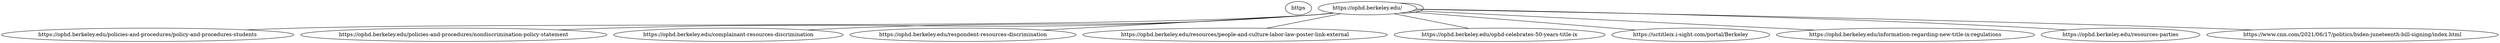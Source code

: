 graph  {
https [child_link="['https://ophd.berkeley.edu/policies-and-procedures/policy-and-procedures-students', 'https://ophd.berkeley.edu/policies-and-procedures/nondiscrimination-policy-statement', 'https://ophd.berkeley.edu/complainant-resources-discrimination', 'https://ophd.berkeley.edu/respondent-resources-discrimination', 'https://ophd.berkeley.edu/resources/people-and-culture-labor-law-poster-link-external', 'https://ophd.berkeley.edu/ophd-celebrates-50-years-title-ix', 'https://ophd.berkeley.edu/policies-and-procedures/nondiscrimination-policy-statement', 'https://uctitleix.i-sight.com/portal/Berkeley', 'https://ophd.berkeley.edu/information-regarding-new-title-ix-regulations', 'https://ophd.berkeley.edu/resources-parties', 'https://www.cnn.com/2021/06/17/politics/biden-juneteenth-bill-signing/index.html', 'https://ophd.berkeley.edu/', 'https://ophd.berkeley.edu/policies-and-procedures/nondiscrimination-policy-statement']", data="b'\nHome | Office for the Prevention of Harassment & Discrimination\nSkip to main content\nUC Berkeley\n| Office of the Chancellor\nToggle navigation\nOffice for the Prevention of Harassment & Discrimination\nSearch Terms\nSubmit Search\nHome\nWho We Are Meet our Team\nOpen Positions\nPolicies and Procedures Policy and Procedures for Students\nPolicies and Procedures for Staff\nPolicies and Procedures for Faculty\nNondiscrimination Policy Statement\nProcess Flow Charts\nResponsible Employee Obligations (external site)\nEducation and Training\nNews\nFAQ\nResources Complainant Resources: Discrimination\nComplainant Resources: SVSH\nRespondent Resources: Discrimination\nRespondent Resources: SVSH\nAccessibility and Accommodations\nPeople and Culture | Labor Law Poster (link is external)\nReport\nSecondary navigation\nLeave Site Quickly\nOPHD: Celebrating 50 Years of Title IX\nImage credit:\nElena Zhukova\nUC Berkeley is committed to the advancement, application, and transmission of knowledge and creative endeavors through academic and research excellence, and to creating a community where all individuals who participate in University programs and activities can work and learn together in an atmosphere free of discrimination, harassment, exploitation or intimidation.\nThe Office for the Prevention of Harassment and Discrimination (OPHD) contributes to this university commitment by overseeing campus compliance with University of California and UC Berkeley policies prohibiting protected category discrimination and harassment (including sexual harassment and violence).\xc2\xa0 Our oversight of these policies encompasses responding to and resolving reports of harassment and discrimination from students, staff, faculty and visitors that are related to protected class and civil rights policies.\nWe find UC Berkeley to be an exciting and vibrant community of individuals dedicated to contributing to the betterment of our local, national and international communities.\xc2\xa0 Join us in our ongoing commitment to take the individual steps necessary to create a more just, fair and equitable community.\xc2\xa0 Explore our website and meet our staff.\nWe look forward to meeting you!\nKellie Brennan\nExecutive Director of Civil Rights & Whistleblower Compliance\n2111 Bancroft Way, Suite 300 Berkeley, CA 94720-1120\nPhone: 510-643-7985 | Email :\xc2\xa0ask_ophd@berkeley.edu\nLeave Site Now\nUrgent SVSH 24/7 Support Care Line: 510-643-2005\nContact the confidential PATH to Care Center.\nCounseling and Psychological Services (CAPS) for Students\nPhone: (510) 642-9494\nFor after-hours support, please call the 24/7 line at (855) 817-5667\nBe Well at Work Faculty/Staff Employee Assistance\nPhone: (510) 643-7754\nEmail: employeeassistance@berkeley.edu\nReport Harassment and Discrimination\n(Link to Webform)\nReport Abusive Conduct\n(Link to Webform)\nPolicies and Procedures\nNew Title IX Regulations\nComplaint Resolution Process\nData\nZoombombing\nCompliance Response\nLink is External\nResources for Harassment and Discrimination\nRace Matters\nLink is External\nAffinity Groups and UC Berkeley Diversity Initiatives\nNews\nJune 8, 2022\nUC Systemwide Office\nFrom President Drake: 50 years of advocating for gender equality\nhttps://ucnet.universityofcalifornia.edu/news/2022/06/from-president-dra...\nJune 17, 2021\nCNN\nBiden signs bill into law making Juneteenth a national holiday\nBiden signs bill into law making Juneteenth a national holiday\nNovember 17, 2020\nUC Office of the President\nUC advances equality, inclusion by implementing nonbinary gender identification\nUC advances equality, inclusion by implementing nonbinary gender identification\n1 of 5 News (Current page)\n2 of 5 News\n3 of 5 News\n4 of 5 News\n5 of 5 News\nnext \xe2\x80\xba News\nlast \xc2\xbb News\nAddress\nOPHD2111 Bancroft Way, Suite 300Berkeley, CA 94720-1120Email: ask_ophd@berkeley.eduPhone: (510) 643-7985Fax: (510) 643-3578\nOffice of the Chancellor\nOffice of the ChancellorAudit and Advisory Services(link is external)Communications & Public AffairsOffice of Ethics, Risk & Compliance ServicesGovernment & Community RelationsOffice of Legal AffairsStaff Ombuds\nEthics, Risk, & Compliance\nEthics(link is external)Compliance(link is external)Office for the Prevention of Harassment & Discrimination(link is external)Disability Compliance(link is external)Risk Services(link is external)Privacy(link is external)\nWhistleblower\nUniversity of California, Berkeley\nBerkeley Home Page(link is external)Campus Administration(link is external)Berkeley News(link is external)The Campaign for Berkeley(link is external)Visiting Berkeley\nHome\nCredits\nPowered by Open Berkeley\nAccessibility Statement\nNondiscrimination Policy Statement\nPrivacy Statement\nCopyright \xc2\xa9 2023 UC Regents; all rights reserved\nBack to Top'"];
https [child_link="['https://ophd.berkeley.edu/', 'https://ophd.berkeley.edu/policies-and-procedures/policy-and-procedures-students', 'https://ophd.berkeley.edu/policies-and-procedures/nondiscrimination-policy-statement', 'https://ophd.berkeley.edu/complainant-resources-discrimination', 'https://ophd.berkeley.edu/respondent-resources-discrimination', 'https://ophd.berkeley.edu/resources/people-and-culture-labor-law-poster-link-external', 'https://policy.ucop.edu/doc/2710522/PACAOS-20', 'https://policy.ucop.edu/doc/4000376/DiscHarassAffirmAction', 'https://policy.ucop.edu/doc/4000385/SVSH', 'https://www.ucop.edu/title-ix/resources/svsh-training-and-materials/rules-of-conduct.pdf', 'https://ophd.berkeley.edu/policies-and-procedures/nondiscrimination-policy-statement', 'https://ophd.berkeley.edu/policies-and-procedures/policy-and-procedures-students', 'https://ophd.berkeley.edu/policies-and-procedures/nondiscrimination-policy-statement', 'https://ophd.berkeley.edu/', 'https://ophd.berkeley.edu/policies-and-procedures/nondiscrimination-policy-statement']", data="b'\nPolicy and Procedures for Students | Office for the Prevention of Harassment & Discrimination\nSkip to main content\nUC Berkeley\n| Office of the Chancellor\nToggle navigation\nOffice for the Prevention of Harassment & Discrimination\nSearch Terms\nSubmit Search\nHome\nWho We Are Meet our Team\nOpen Positions\nPolicies and Procedures Policy and Procedures for Students\nPolicies and Procedures for Staff\nPolicies and Procedures for Faculty\nNondiscrimination Policy Statement\nProcess Flow Charts\nResponsible Employee Obligations (external site)\nEducation and Training\nNews\nFAQ\nResources Complainant Resources: Discrimination\nComplainant Resources: SVSH\nRespondent Resources: Discrimination\nRespondent Resources: SVSH\nAccessibility and Accommodations\nPeople and Culture | Labor Law Poster (link is external)\nReport\nSecondary navigation\nLeave Site Quickly\nHome\nPolicies and Procedures\nPolicy and Procedures for Students\nPolicy and Procedures for Students\nPolicy and Procedures for Students\nDiscrimination Policies\nPACAOS 20.00 Policy on Nondiscrimination\nDiscrimination, Harassment, and Affirmative Action in the Workplace\nPACAOS 140\n140.00 GUIDELINES APPLYING TO NONDISCRIMINATION ON THE\nBASIS OF DISABILITY\nPACAOS 150\n150.00 STUDENT-RELATED POLICY APPLYING TO\nNONDISCRIMINATION ON THE BASIS OF SEX\nStudent Accommodation for Pregnancy and Parenting\nPACAOS Appendix C:\nNONDISCRIMINATION POLICY STATEMENT FOR\nUNIVERSITY OF CALIFORNIA PUBLICATIONS REGARDING\nSTUDENT-RELATED MATTERS\nGender Recognition and Lived Name\nDogs/Animals on Campus Property\nSVSH Policies and Procedures\nUniversity of California Sexual Violence and Sexual Harassment Policy\n(1/01/22)\nStudent SVSH Adjudication Framework PACAOS E:\n(1/01/22)\nStudent SVSH Investigation and Adjudication Framework for DOE-Covered Conduct PACAOS F\n(1/01/22)\nAppendix E & F Adjudication Reference Guide\nPACAOS 100.00 POLICY ON STUDENT CONDUCT AND DISCIPLINE\n(8/14/20)\nSVSH ACCOMMODATIONS (Student)\nRules of Conduct\nFor Participants in the University of California\xe2\x80\x99s Sexual Violence and Sexual Harassment Resolution Processes\nOther Policies\nCode of Student Conduct\nJuly 2023\nResponsible Employee FAQ\nNondiscrimination Policy Statement\nPolicies and Procedures\nPolicy and Procedures for Students\nPolicies and Procedures for Staff\nPolicies and Procedures for Faculty\nNondiscrimination Policy Statement\nProcess Flow Charts\nResponsible Employee Obligations (external site)\nAddress\nOPHD2111 Bancroft Way, Suite 300Berkeley, CA 94720-1120Email: ask_ophd@berkeley.eduPhone: (510) 643-7985Fax: (510) 643-3578\nOffice of the Chancellor\nOffice of the ChancellorAudit and Advisory Services(link is external)Communications & Public AffairsOffice of Ethics, Risk & Compliance ServicesGovernment & Community RelationsOffice of Legal AffairsStaff Ombuds\nEthics, Risk, & Compliance\nEthics(link is external)Compliance(link is external)Office for the Prevention of Harassment & Discrimination(link is external)Disability Compliance(link is external)Risk Services(link is external)Privacy(link is external)\nWhistleblower\nUniversity of California, Berkeley\nBerkeley Home Page(link is external)Campus Administration(link is external)Berkeley News(link is external)The Campaign for Berkeley(link is external)Visiting Berkeley\nHome\nCredits\nPowered by Open Berkeley\nAccessibility Statement\nNondiscrimination Policy Statement\nPrivacy Statement\nCopyright \xc2\xa9 2023 UC Regents; all rights reserved\nBack to Top'"];
https [child_link="['https://ophd.berkeley.edu/', 'https://ophd.berkeley.edu/policies-and-procedures/policy-and-procedures-students', 'https://ophd.berkeley.edu/policies-and-procedures/nondiscrimination-policy-statement', 'https://ophd.berkeley.edu/complainant-resources-discrimination', 'https://ophd.berkeley.edu/respondent-resources-discrimination', 'https://ophd.berkeley.edu/resources/people-and-culture-labor-law-poster-link-external', 'https://ophd.berkeley.edu/sites/default/files/nondiscrimination_notice_7-1-21_.pdf', 'https://ophd.berkeley.edu/policies-and-procedures/policy-and-procedures-students', 'https://ophd.berkeley.edu/policies-and-procedures/nondiscrimination-policy-statement', 'https://ophd.berkeley.edu/', 'https://ophd.berkeley.edu/policies-and-procedures/nondiscrimination-policy-statement']", data="b'\nNondiscrimination Policy Statement | Office for the Prevention of Harassment & Discrimination\nSkip to main content\nUC Berkeley\n| Office of the Chancellor\nToggle navigation\nOffice for the Prevention of Harassment & Discrimination\nSearch Terms\nSubmit Search\nHome\nWho We Are Meet our Team\nOpen Positions\nPolicies and Procedures Policy and Procedures for Students\nPolicies and Procedures for Staff\nPolicies and Procedures for Faculty\nNondiscrimination Policy Statement\nProcess Flow Charts\nResponsible Employee Obligations (external site)\nEducation and Training\nNews\nFAQ\nResources Complainant Resources: Discrimination\nComplainant Resources: SVSH\nRespondent Resources: Discrimination\nRespondent Resources: SVSH\nAccessibility and Accommodations\nPeople and Culture | Labor Law Poster (link is external)\nReport\nSecondary navigation\nLeave Site Quickly\nHome\nPolicies and Procedures\nNondiscrimination Policy Statement\nNondiscrimination Policy Statement\nNondiscrimination Policy Statement\nNondiscrimination Notice\n*Nondiscrimination Notice Downloadable PDF*\nThe University of California, in accordance with applicable Federal and State law and University policy, does not discriminate on the basis of race, color, national origin, religion, sex, gender identity, pregnancy, physical or mental disability, medical condition (cancer related or genetic characteristics), ancestry, marital status, age, sexual orientation, citizenship, or service in the uniformed services. The University also prohibits sexual harassment.\nThe University prohibits discrimination against any person employed; seeking employment; or applying for or engaged in a paid or unpaid internship or training program leading to employment with the University of California. In addition, the University prohibits harassment of an employee, applicant, paid or unpaid intern, volunteer, person participating in a program leading to employment, or person providing services pursuant to a contract. The University undertakes affirmative action, consistent with its obligations as a federal contractor.\nFor employees, this policy applies to all employment practices, including recruitment, selection, promotion, transfer, merit increase, salary, training and development, demotion, and separation. The University will not discriminate against employees or applicants because they have inquired about, discussed, or disclosed their own pay or the pay of another employee or applicant. For students, this policy applies to admission, access, and treatment in University programs and activities.\nPublic Notice of Title VI Program Rights and Non-Discrimination Statement\nThe University of California Berkeley gives public notice of its policy to uphold and ensure full compliance with the non-discrimination requirements of Title VI of the Civil Rights Act of 1964 and related non-discrimination authorities. Title VI and related non-discrimination authorities stipulate that no person in the United States of America shall on the grounds of race, color, national origin, sex, age, disability, income level or limited English proficiency be excluded from the participation in, be denied the benefits of, or be otherwise subjected to discrimination under any program or activity receiving federal financial assistance.\nAny person who desires more information regarding the University of California Berkeley Title VI Program, should contact its Title VI Officer at 510-643-7985.\nAny person who believes they have, individually or as a member of any specific class of persons, been subjected to discrimination on the basis of race, color, national origin, sex, age, disability, income level or limited English proficiency has the right to file a formal complaint. Any such complaint must be in writing and submitted within 180 days following the date of the alleged occurrence to:\nTitle VI OfficerUniversity of California Berkeley2111 Bancroft Way Suite 300Berkeley, CA 94720\nContacts for Discrimination and Harassment\nAny student, faculty, staff, or covered third party may report concerns to the following offices and individuals.\nOffice for the Prevention of Harassment and Discrimination (OPHD)\nBanway Building, 2111 Bancroft Way Suite 300\nPhone: 510-643-7985\nEmail: ask_OPHD@berkeley.edu\nDiscrimination complaints can also be brought to the U.S. Department of Education\xe2\x80\x99s Office for Civil Rights, San Francisco Regional Office, 50 United Nations Plaza, Mail Box 1200, Room 1545, San Francisco, CA 94102, Email:\xc2\xa0ocr.sanfrancisco@ed.gov; Telephone: 415-486-5555, FAX: 415-486-5570; TDD: 800-877-8339\nConcerns may be reported to OPHD via the online reporting form at ophd.berkeley.edu, and OPHD is available to answer questions and consult via phone, email, or video conference.\nAnonymous concerns may also be reported 24 hours a day through the independently operated Whistleblower Hotline/Stop Hate at universityofcalifornia.edu/hotline. Anonymous users can correspond with response staff through the online portal.\nDisability Compliance\nContact\nElla Callow, ADA/Section 504 Compliance Officer\nOffice of Disability Access and Compliance\nUniversity Hall Suite 615D, Sixth Floor\nPhone: 510-664-4012\nEmail: access@berkeley.edu or ellacallow@berkeley.edu\nResponsibilities\nConnects\xc2\xa0the UC Berkeley community with the resources, training, evaluative tools, and services that support equal access to students, staff, faculty, and visitors with disabilities\xc2\xa0to participate in university-sponsored non-course-related programs or activities.\nTitle IX, Title VI, Title VII, and Section 1557\nContact\nKellie Brennan, Executive Director of Civil Rights & Whistleblower Compliance\nLocally Designated Official\nInterim Director and Title IX Officer\nOffice for the Prevention of Harassment and Discrimination (OPHD)\nBanway Building, 2111 Bancroft Way Suite 300\nPhone: 510-643-7985\nEmail: ask_OPHD@berkeley.edu or kelliebrennan@berkeley.edu\nResponsibilities\nCoordinates the university\xe2\x80\x99s compliance with federal nondiscrimination requirements and ensures that the university responds appropriately, effectively, and equitably to complaints of harassment and discrimination based on a protected identity, including sexual violence and sexual harassment.\nEqual Employment Opportunity/Affirmative Action Compliance (EEO/AA)\nResponsibilities\nSupports the university\xe2\x80\x99s compliance with Equal Employment Opportunity (EEO) and Affirmative Action (AA) as foundational components of an equitable and inclusive workplace and fulfills requirements under the university\xe2\x80\x99s status as a federal contractor.\nStaff Contact\nTim Fuson, EEO Analyst\nPeople & Culture - Diversity, Equity, Inclusion & Belonging\nPhone: 510-642-5002\nEmail: staffeeo@berkeley.edu\nAcademic Contact\nKarie Frasch, Director\nOffice of Faculty Equity & Welfare (OFEW)\n200 California Hall\nPhone: 510-642-1935\nEmail: ofew@berkeley.edu\n______________________________________________\nPregnancy includes pregnancy, childbirth, and medical conditions related to pregnancy or childbirth.\nService in the uniformed services includes membership, application for membership, performance of service, application for service, or obligation for service in the uniformed services.\nPolicies and Procedures\nPolicy and Procedures for Students\nPolicies and Procedures for Staff\nPolicies and Procedures for Faculty\nNondiscrimination Policy Statement\nProcess Flow Charts\nResponsible Employee Obligations (external site)\nAddress\nOPHD2111 Bancroft Way, Suite 300Berkeley, CA 94720-1120Email: ask_ophd@berkeley.eduPhone: (510) 643-7985Fax: (510) 643-3578\nOffice of the Chancellor\nOffice of the ChancellorAudit and Advisory Services(link is external)Communications & Public AffairsOffice of Ethics, Risk & Compliance ServicesGovernment & Community RelationsOffice of Legal AffairsStaff Ombuds\nEthics, Risk, & Compliance\nEthics(link is external)Compliance(link is external)Office for the Prevention of Harassment & Discrimination(link is external)Disability Compliance(link is external)Risk Services(link is external)Privacy(link is external)\nWhistleblower\nUniversity of California, Berkeley\nBerkeley Home Page(link is external)Campus Administration(link is external)Berkeley News(link is external)The Campaign for Berkeley(link is external)Visiting Berkeley\nHome\nCredits\nPowered by Open Berkeley\nAccessibility Statement\nNondiscrimination Policy Statement\nPrivacy Statement\nCopyright \xc2\xa9 2023 UC Regents; all rights reserved\nBack to Top'"];
https [child_link="['https://ophd.berkeley.edu/', 'https://ophd.berkeley.edu/policies-and-procedures/policy-and-procedures-students', 'https://ophd.berkeley.edu/policies-and-procedures/nondiscrimination-policy-statement', 'https://ophd.berkeley.edu/complainant-resources-discrimination', 'https://ophd.berkeley.edu/respondent-resources-discrimination', 'https://ophd.berkeley.edu/resources/people-and-culture-labor-law-poster-link-external', 'https://ophd.berkeley.edu/', 'https://ophd.berkeley.edu/', 'https://ophd.berkeley.edu/', 'https://ophd.berkeley.edu/', 'https://ophd.berkeley.edu/', 'https://ophd.berkeley.edu/policies-and-procedures/nondiscrimination-policy-statement']", data="b\"\nComplainant Resources: Discrimination | Office for the Prevention of Harassment & Discrimination\nSkip to main content\nUC Berkeley\n| Office of the Chancellor\nToggle navigation\nOffice for the Prevention of Harassment & Discrimination\nSearch Terms\nSubmit Search\nHome\nWho We Are Meet our Team\nOpen Positions\nPolicies and Procedures Policy and Procedures for Students\nPolicies and Procedures for Staff\nPolicies and Procedures for Faculty\nNondiscrimination Policy Statement\nProcess Flow Charts\nResponsible Employee Obligations (external site)\nEducation and Training\nNews\nFAQ\nResources Complainant Resources: Discrimination\nComplainant Resources: SVSH\nRespondent Resources: Discrimination\nRespondent Resources: SVSH\nAccessibility and Accommodations\nPeople and Culture | Labor Law Poster (link is external)\nReport\nSecondary navigation\nLeave Site Quickly\nHome\nComplainant Resources: Discrimination\nComplainant Resources: Discrimination\nLeave Site Now\nBy Affiliation\nAt UC Berkeley, different resources can assist you based on your campus affiliation (whether you're a student, staff, faculty, alumnus, or unaffiliated but you were harmed by someone who is affiliated).\nImportant Note: Complainants are free to seek out legal assistance or representation.\nUndergraduate Student Resources\ncollapse all expand all\nConfidential Resources\nCounseling and Psychological Services (CAPS) at\xc2\xa0University Health Services (UHS) Tang Center(link is external)\xc2\xa0(Confidential)(link is external)(link is external)\nPhone:\xc2\xa0(510) 642-9494 | Website:\xc2\xa0https://uhs.berkeley.edu/caps(link is external)(link is external)\nCAPS offers short term counseling for academic, career, and personal issues and also offers psychiatry services for circumstances when medication can help with counseling.\xc2\xa0There is no charge to get started, and all registered students can access services regardless of their insurance plan. For after-hours emergency consultation with a counselor or crisis resource referrals, students may call\xc2\xa0855-817-5667.\nSocial Services and Counseling & Psychological Services are located at the Tang Center, 2222 Bancroft Way, Berkeley, CA 94720.\nPlease be aware that although counseling sessions are confidential, records may be subpoenaed in the event of a court case.\nVisiting Scholars and Postdoctoral Appointees:\xc2\xa0uhs.berkeley.edu/insurance/information-visiting-scholars-postdocs(link is external)(link is external)(link is external)\nCounseling & Psychological Services at UHS/Tang offers a broad range of services\nTransgender/Gender Identity Counseling:\xc2\xa0https://uhs.berkeley.edu/trans(link is external)(link is external)(link is external)\nPregnancy Medical Resources:\xc2\xa0https://uhs.berkeley.edu/medical/primary-care/gynecology-services/pregnancy-options(link is external)(link is external)(link is external)\nOther resources under social services:\xc2\xa0https://uhs.berkeley.edu/socialservices(link is external)\nOmbuds Office for Students & Postdoctoral Appointees\xc2\xa0(link is external)(Confidential)\nPhone: 510-642-5754 | Website:\xc2\xa0sa.berkeley.edu/ombuds(link is external)\nThe Ombuds Office is a confidential space where survivors can get help navigating informal and formal options and receive referrals to campus resources. The ombuds provides clarification on policy and procedures, assistance with academic accommodations, mediation and coaching on difficult situations. Visitors are empowered with information to make choices that best fit their needs.\nStudent Advocate's Office, ASUC\xc2\xa0(link is external)(Confidential)\nPhone: (510) 642-6912 |Website:\xc2\xa0https://advocate.berkeley.edu| Email:\xc2\xa0help@berkeleysao.org(link sends e-mail)\nThe Student Advocate\xe2\x80\x99s Office provides free, confidential, student-to-student casework services for undergraduate and graduate student survivors. Caseworkers are not responsible employees or mandated reporters, and can help survivors understand the resources and options they have available to them so they can make the best decisions for themselves. Casework services might include helping survivors report sexual harassment or sexual violence to the police or the Office for the Prevention of Harassment and Discrimination (OPHD), attending meetings and advocating for students, helping students file formal grievances, or connecting students to campus resources such as PATH to Care or counseling.\nStudent Advocate's Office staff are not Responsible Employees, however they\xc2\xa0do not have evidentiary privilege, and therefore may be compelled to reveal information by a court of law.\nStudent Legal Services(link is external)\xc2\xa0(Confidential)\nPhone: 510-664-7487 |Website:\xc2\xa0sa.berkeley.edu/legal(link is external)\nAdvises currently registered UC Berkeley students regarding their legal questions, rights, and obligations.\nNon-confidential Resources\nCenter for Support and Intervention\xc2\xa0(link is external)\nPhone: 510-664-4250 | Website:\xc2\xa0sa.berkeley.edu/csi(link is external)\nThe\xc2\xa0Center for Support and Intervention\xc2\xa0addresses prevention and intervention for harm and violence on campus, and provides support to students experiencing or causing distress in the campus community.\nDivision of Equity & Inclusion\xc2\xa0(Link is External)\nVoice:\xc2\xa0510) 642-7294 | Email:\xc2\xa0vcei@berkeley.edu\xc2\xa0|Website:\xc2\xa0https://diversity.berkeley.edu/\nThe Division of Equity & Inclusion provides leadership, accountability & inspiration to the UC Berkeley campus in integrating equity, inclusion, and diversity into all aspects of university life. Through programs and campus partnerships, the Division of Equity and Inclusion provides programs and services to all campus community members.\nFor information on\xc2\xa0Community Support, Spaces & Resources for Student, Staff, and Faculty visit the following link\xc2\xa0https://diversity.berkeley.edu/community-support-spaces-resources\nFor information on Program and Services that Equity and Inclusion provides, visit the following link\xc2\xa0https://diversity.berkeley.edu/programs-services.\nFor information on\xc2\xa0Centers for Educational Justice & Community Engagement, visit the following link\xc2\xa0https://campusclimate.berkeley.edu/students/ejce\nGender Equity Resource Center (GenEq)(link is external)\nPhone: 510-642-4786 |\xc2\xa0 Website:\xc2\xa0geneq.berkeley.edu(link is external)\xc2\xa0|\xc2\xa0To report a hate incident:\xc2\xa0stophate.berkeley.edu(link is external)\nA space for the Cal community to connect with resources and campus activites, explore issues of social justice, and form a community that values and welcomes difference.\xc2\xa0GenEq serves an entry point to access resources and/or report incidents of sexual, relationship, and hate violence.\nStudent Parents Resource Center\xc2\xa0(link is external)\nWebsite:\xc2\xa0https://studentparents.berkeley.edu/home\nThe core services of the Student Parent Center emerged as part of the Women's Resource Center in the mid 1980's. Visionary and advocate, Alice Jordan, spearheaded the development of supportive campus policies, programs and resources at the University of California, Berkeley. Until her retirement in 2013, she devoted her entire career to advocacy for the educational and childcare needs of parents and the expansion of access to higher education as a route out of poverty for low-income families.\nTo this day, The Student Parent Center is unique in the UC system, and one of only a handful in the country.\nStudent Parents Resource Center New and Expecting Parents page:\xc2\xa0https://studentparents.berkeley.edu/new-and-expecting-parents\nStudent Parents Resource Center Newly Admited Students page:\xc2\xa0https://studentparents.berkeley.edu/newadmits\nCal Veteran Resource Center\xc2\xa0(link is external)\nWebsite :https://veteran.berkeley.edu/home\nThe Cal Veteran Services Center at UC Berkeley expands access and empowers veteran and active duty service member engagement within this public research university. \xc2\xa0We increase student veteran enrollment, support academic and co-curricular experiences, and facilitate preparation for goals beyond graduation. \xc2\xa0Our work engages individuals and the broader community to facilitate a transformational higher education experience for veterans.\nDisabled Students' Program\xc2\xa0(link is external)\nVoice: (510) 642-0518(link is external)\xc2\xa0|\xc2\xa0TTY: (510) 642-6376(link is external)\xc2\xa0| Website:\xc2\xa0dsp.berkeley.edu(link is external)\nBasic Needs Center(link is external)\nLower level of MLK Student Union (BNorth), Suite 72 | Website:\xc2\xa0basicneeds.berkeley.edu(link is external)\nPhysical resource hub for basic needs (food, housing, and economic security) resources and services serving students\nImmigration and Legal Status Assistance\nBerkeley International Office\xc2\xa0(link is external)\nWebsite:\xc2\xa0internationaloffice.berkeley.edu(link is external)\nUndocumented Students' Program(link is external)\nWebsite:\xc2\xa0Undocu.berkeley.edu(link is external)\nReporting Resources\nOffice for the Prevention of Harassment and Discrimination (OPHD)(link is external)/ Campus Title IX\xc2\xa0Office\xc2\xa0(Reporting Resource)\nThe Office for the Prevention of Harassment and Discrimination (OPHD) is responsible for ensuring the University provides an environment for faculty, staff, and students that is free from discrimination, harassment, and sexual violence.\xc2\xa0OPHD oversees the process for the investigation and resolution\xc2\xa0of discrimination, sexual harassment and sexual violence complaints against faculty, staff and students.\nEmail:\xc2\xa0ask_ophd@berkeley.edu(link sends e-mail)(link sends e-mail)| Phone: 510-643-7985 | Website:\xc2\xa0ophd.berkeley.edu(link is external)\nUniversity of California Police Department (UCPD)(link is external)(link is external)\xc2\xa0(Reporting Resource)\n1 Sproul Hall | 24-hour emergency line: 510-642-3333 | 24-hour non-emergency line: 510-642-6760 | Website:\xc2\xa0ucpd.berkeley.edu(link is external)(link is external)\nUCPD has primary law enforcement jurisdiction on the campus of the University of California and associated university properties. The department is empowered as a full-service state law enforcement agency. If the incident occurred off-campus, UCPD can help a survivor coordinate with their local law enforcement agency.\nReport a Hate Crime\nThe University of California's Principles of Community are grounded in our mission of instruction, research and public service. We value diversity, affirm the inherent dignity of every person and uphold communities of justice. We strive for a campus and a world free of discrimination, intolerance and hate. We are equally committed to freedom of expression, critical inquiry, civil dialogue and mutual respect.\nReport a Hate Crime information:\xc2\xa0\xc2\xa0https://diversity.berkeley.edu/report-incident\nAdditional Reporting information:\xc2\xa0https://campusclimate.berkeley.edu/report-incident\nReport form Website:\xc2\xa0https://campusclimate.berkeley.edu/report-incident\nGraduate Student Resources\nConfidential Resources\nCounseling and Psychological Services (CAPS) at\xc2\xa0University Health Services (UHS) Tang Center(link is external)\xc2\xa0(Confidential)(link is external)(link is external)\nPhone:\xc2\xa0(510) 642-9494 | Website:\xc2\xa0https://uhs.berkeley.edu/caps(link is external)(link is external)\nCAPS offers short term counseling for academic, career, and personal issues and also offers psychiatry services for circumstances when medication can help with counseling.\xc2\xa0There is no charge to get started, and all registered students can access services regardless of their insurance plan. For after-hours emergency consultation with a counselor or crisis resource referrals, students may call\xc2\xa0855-817-5667.\nSocial Services and Counseling & Psychological Services are located at the Tang Center, 2222 Bancroft Way, Berkeley, CA 94720.\nPlease be aware that although counseling sessions are confidential, records may be subpoenaed in the event of a court case.\nVisiting Scholars and Postdoctoral Appointees:\xc2\xa0uhs.berkeley.edu/insurance/information-visiting-scholars-postdocs(link is external)(link is external)(link is external)\nCounseling & Psychological Services at UHS/Tang offers a broad range of services\nTransgender/Gender Identity Counseling:\xc2\xa0https://uhs.berkeley.edu/trans(link is external)(link is external)(link is external)\nPregnancy Medical Resources:\xc2\xa0https://uhs.berkeley.edu/medical/primary-care/gynecology-services/pregnancy-options(link is external)(link is external)(link is external)\nOther resources under social services:\xc2\xa0https://uhs.berkeley.edu/socialservices(link is external)\nOmbuds Office for Students & Postdoctoral Appointees\xc2\xa0(link is external)(Confidential)\nPhone: 510-642-5754 | Website:\xc2\xa0sa.berkeley.edu/ombuds(link is external)\nThe Ombuds Office is a confidential space where survivors can get help navigating informal and formal options and receive referrals to campus resources. The ombuds provides clarification on policy and procedures, assistance with academic accommodations, mediation and coaching on difficult situations. Visitors are empowered with information to make choices that best fit their needs.\nStudent Advocate's Office, ASUC\xc2\xa0(link is external)(Confidential)\nPhone: (510) 642-6912 |Website:\xc2\xa0https://advocate.berkeley.edu\xc2\xa0| Email:\xc2\xa0help@berkeleysao.org(link sends e-mail)\nThe Student Advocate\xe2\x80\x99s Office provides free, confidential, student-to-student casework services for undergraduate and graduate student survivors. Caseworkers are not responsible employees or mandated reporters, and can help survivors understand the resources and options they have available to them so they can make the best decisions for themselves. Casework services might include helping survivors report sexual harassment or sexual violence to the police or the Office for the Prevention of Harassment and Discrimination (OPHD), attending meetings and advocating for students, helping students file formal grievances, or connecting students to campus resources such as PATH to Care or counseling.\nStudent Advocate's Office staff are not Responsible Employees, however they\xc2\xa0do not have evidentiary privilege, and therefore may be compelled to reveal information by a court of law.\nStudent Legal Services(link is external)\xc2\xa0(Confidential)\nPhone: 510-664-7487 |Website:\xc2\xa0sa.berkeley.edu/legal(link is external)\nAdvises currently registered UC Berkeley students regarding their legal questions, rights, and obligations.\nNon-confidential Resources\nCenter for Support and Intervention\xc2\xa0(link is external)\nPhone: 510-664-4250 | Website:\xc2\xa0sa.berkeley.edu/csi(link is external)\nThe\xc2\xa0Center for Support and Intervention\xc2\xa0addresses prevention and intervention for harm and violence on campus, and provides support to students experiencing or causing distress in the campus community.\nDivision of Equity & Inclusion\xc2\xa0(Link is External)\nVoice:\xc2\xa0510) 642-7294 | Email:\xc2\xa0vcei@berkeley.edu\xc2\xa0|Website:\xc2\xa0https://diversity.berkeley.edu/\nThe Division of Equity & Inclusion provides leadership, accountability & inspiration to the UC Berkeley campus in integrating equity, inclusion, and diversity into all aspects of university life. Through programs and campus partnerships, the Division of Equity and Inclusion provides programs and services to all campus community members.\nFor information on\xc2\xa0Community Support, Spaces & Resources for Student, Staff, and Faculty visit the following link\xc2\xa0https://diversity.berkeley.edu/community-support-spaces-resources\nFor information on Program and Services that Equity and Inclusion provides, visit the following link\xc2\xa0https://diversity.berkeley.edu/programs-services.\nFor information on\xc2\xa0Centers for Educational Justice & Community Engagement, visit the following link\xc2\xa0https://campusclimate.berkeley.edu/students/ejce\nStudent Parents Resource Center\xc2\xa0(link is external)\nWebsite:\xc2\xa0https://studentparents.berkeley.edu/home\nThe core services of the Student Parent Center emerged as part of the Women's Resource Center in the mid 1980's. Visionary and advocate, Alice Jordan, spearheaded the development of supportive campus policies, programs and resources at the University of California, Berkeley. Until her retirement in 2013, she devoted her entire career to advocacy for the educational and childcare needs of parents and the expansion of access to higher education as a route out of poverty for low-income families.\nTo this day, The Student Parent Center is unique in the UC system, and one of only a handful in the country.\nStudent Parents Resource Center New and Expecting Parents page:\xc2\xa0https://studentparents.berkeley.edu/new-and-expecting-parents\nStudent Parents Resource Center Newly Admited Students page:\xc2\xa0https://studentparents.berkeley.edu/newadmits\nCal Veteran Resource Center\xc2\xa0(link is external)\nWebsite:\xc2\xa0https://veteran.berkeley.edu/home\nThe Cal Veteran Services Center at UC Berkeley expands access and empowers veteran and active duty service member engagement within this public research university. \xc2\xa0We increase student veteran enrollment, support academic and co-curricular experiences, and facilitate preparation for goals beyond graduation. \xc2\xa0Our work engages individuals and the broader community to facilitate a transformational higher education experience for veterans.\nGender Equity Resource Center (GenEq)(link is external)\nPhone: 510-642-4786 |\xc2\xa0 Website:\xc2\xa0geneq.berkeley.edu(link is external)\xc2\xa0(link is external)|\xc2\xa0To report a hate incident:\xc2\xa0stophate.berkeley.edu(link is external)\nA space for the Cal community to connect with resources and campus activites, explore issues of social justice, and form a community that values and welcomes difference.\xc2\xa0GenEq serves an entry point to access resources and/or report incidents of sexual, relationship, and hate violence.\nDisabled Students' Program\xc2\xa0(link is external)\nVoice: (510) 642-0518(link is external)\xc2\xa0|\xc2\xa0TTY: (510) 642-6376(link is external)\xc2\xa0| Website:\xc2\xa0dsp.berkeley.edu(link is external)\nBasic Needs Center(link is external)\nLower level of MLK Student Union (BNorth), Suite 72 | Website:\xc2\xa0basicneeds.berkeley.edu(link is external)\nPhysical resource hub for basic needs (food, housing, and economic security) resources and services serving students\nImmigration and Legal Status Assistance\nBerkeley International Office\xc2\xa0(link is external)\nWebsite:\xc2\xa0internationaloffice.berkeley.edu(link is external)\nUndocumented Students' Program(link is external)\nWebsite:\xc2\xa0Undocu.berkeley.edu(link is external)\nReporting Resources\nOffice for the Prevention of Harassment and Discrimination (OPHD)(link is external)/ Campus Title IX Office\xc2\xa0(Reporting Resource)\nEmail:\xc2\xa0ask_ophd@berkeley.edu(link sends e-mail)| Phone: 510-643-7985 | Website:\xc2\xa0ophd.berkeley.edu(link is external)\nThe Office for the Prevention of Harassment and Discrimination (OPHD) is responsible for ensuring the University provides an environment for faculty, staff, and students that is free from discrimination, harassment, and sexual violence.\xc2\xa0OPHD oversees the process for the investigation and resolution\xc2\xa0of\xc2\xa0 discrimination, sexual harassment and sexual violence\xc2\xa0 complaints against faculty, staff and students.\nUniversity of California Police Department (UCPD)(link is external)(Reporting Resource)\n1 Sproul Hall | 24-hour emergency line: 510-642-3333 | 24-hour non-emergency line: 510-642-6760 | Website:\xc2\xa0ucpd.berkeley.edu(link is external)\nUCPD has primary law enforcement jurisdiction on the campus of the University of California and associated university properties. The department is empowered as a full-service state law enforcement agency. If the incident occurred off-campus, UCPD can help a survivor coordinate with their local law enforcement agency.\nStaff & Faculty Resources\nConfidential Resources\nBe Well at Work/ Employee Assistance at UHS Tang Center(link is external)\xc2\xa0(Confidential)\n2222 Bancroft Way, Suite 3100 | Phone: 510-643-7754\nWebsite:\xc2\xa0uhs.berkeley.edu/bewellatwork/employee-assistance(link is external)\nProvides free, confidential assessment, referral, and consultation services for UC Berkeley faculty, staff, visiting scholars, and postdoctoral appointees.\nVisiting Scholars and Postdoctoral Appointees\nWebsite:\xc2\xa0uhs.berkeley.edu/insurance/information-visiting-scholars-postdocs(link is external)\nStaff Ombuds Office\xc2\xa0(link is external)(Confidential)\nThe Staff Ombuds Office is an independent department that provides strictly confidential, impartial and informal conflict resolution and problem-solving services for all Staff, Non-Senate Academics, and Faculty who perform management functions.\xc2\xa0The Staff Ombuds Office is a safe place to voice and clarify concerns, understand conflict situations, and find effective ways to respond. For survivors of violence, the Staff Ombuds Office can help you understand your rights, options, and resources.\nWebsite:\xc2\xa0staffombuds.berkeley.edu(link is external)\nOmbuds for Postdoctoral Appointees\nOmbuds Office for Students & Postdoctoral Appointees(link is external)\xc2\xa0(Confidential)\nPhone: 510-642-5754 | Website:\xc2\xa0sa.berkeley.edu/ombuds(link is external)\nThe Ombuds Office is a confidential space where survivors can get help navigating informal and formal options and receive referrals to campus resources. The ombuds provides clarification on policy and procedures, assistance with academic accommodations, mediation and coaching on difficult situations. Visitors are empowered with information to make choices that best fit their needs.\nNon-confidential Resources\nSenate Faculty Ombudspersons (OMB)(link is external)\nThe Senate Faculty Ombudspersons (OMB) are faculty who function as an \xe2\x80\x9corganizational ombuds,\xe2\x80\x9d providing peer advice on conflicts and disputes in a private and informal manner. OMB subscribes to a code of conduct ensuring impartiality and confidentiality, but is not a Confidential Resource in the sense of the UC Policy on SVSH. In this way OMB differs from Student and Staff Ombuds. Rather than being trained professional ombudspersons, OMB are Senate faculty members; as such, they are Responsible Employees (see section 7.3.1) who must notify OPHD if they learn about violations of the UC Policy on SVSH.\nWebsite:\xc2\xa0https://academic-senate.berkeley.edu/committees/omb\nBe Well at Work - Disability Management Services(link is external)\n2222 Bancroft Way, Suite 2100 |\xc2\xa0Phone: (510) 643-7921 | Website:\xc2\xa0uhs.berkeley.edu/bewellatwork/disability-management(link is external)\nProvides consultative services to faculty and staff with respect to disability issues impacting work.\nOffice for Faculty Equity and Welfare(link is external)\nThe Office for Faculty Equity and Welfare can provide consultations, and welcomes conversations with:\nAssistant professors\xc2\xa0about the tenure process\nFaculty\xc2\xa0about equity and welfare\nSearch committees\xc2\xa0about process\nChairs/deans\xc2\xa0about challenging situations\nAcademic personnel staff\xc2\xa0about policies\nWebsite:\xc2\xa0ofew.berkeley.edu/consultation(link is external)\nDivision of Equity & Inclusion\xc2\xa0(Link is External)\nVoice:\xc2\xa0510) 642-7294 | Email:\xc2\xa0vcei@berkeley.edu\xc2\xa0|Website:\xc2\xa0https://diversity.berkeley.edu/\nThe Division of Equity & Inclusion provides leadership, accountability & inspiration to the UC Berkeley campus in integrating equity, inclusion, and diversity into all aspects of university life. Through programs and campus partnerships, the Division of Equity and Inclusion provides programs and services to all campus community members.\nFor information on\xc2\xa0Community Support, Spaces & Resources for Student, Staff, and Faculty visit the following link\xc2\xa0https://diversity.berkeley.edu/community-support-spaces-resources\nFor information on Program and Services that Equity and Inclusion provides, visit the following link\xc2\xa0https://diversity.berkeley.edu/programs-services.\nFor information on\xc2\xa0Centers for Educational Justice & Community Engagement, visit the following link\xc2\xa0https://campusclimate.berkeley.edu/students/ejce\nStaff Affirmative Action Plan (Link is External)\nWebsite:\xc2\xa0https://hr.berkeley.edu/policies/affirmative-action-eeo/plan-placement\nFaculty Affirmative Action Plan (Link is External)\nWebsite:\xc2\xa0https://ofew.berkeley.edu/academic-affirmative-action-plan\nReporting Resources\nOffice for the Prevention of Harassment and Discrimination (OPHD)(link is external)/ Campus Title IX\xc2\xa0Office\xc2\xa0(Reporting Resource)\nThe Office for the Prevention of Harassment and Discrimination (OPHD) is responsible for ensuring the University provides an environment for faculty, staff, and students that is free from discrimination, harassment, and sexual violence.\xc2\xa0OPHD oversees the process for the investigation and resolution\xc2\xa0of discrimination, sexual harassment and sexual violence complaints against faculty, staff and students.\nEmail:\xc2\xa0ask_ophd@berkeley.edu(link sends e-mail)| Phone: 510-643-7985 | Website:\xc2\xa0ophd.berkeley.edu(link is external)\nUniversity of California Police Department (UCPD)(link is external)\xc2\xa0(Reporting Resource)\n1 Sproul Hall | 24-hour emergency line: 510-642-3333 | 24-hour non-emergency line: 510-642-6760 | Website:\xc2\xa0ucpd.berkeley.edu(link is external)\nUCPD has primary law enforcement jurisdiction on the campus of the University of California and associated university properties. The department is empowered as a full-service state law enforcement agency. If the incident occurred off-campus, UCPD can help a survivor coordinate with their local law enforcement agency.\nAlumni & Currently Unaffiliated Resources\nNon-confidential Resources\nReporting resources\nOffice for the Prevention of Harassment and Discrimination (OPHD)(link is external)/ Campus Title IX\xc2\xa0Office\xc2\xa0(Reporting Resource)\nEmail:\xc2\xa0ask_ophd@berkeley.edu(link sends e-mail)\xc2\xa0| Phone: 510-643-7985 | Website:\xc2\xa0ophd.berkeley.edu(link is external)\nThe Office for the Prevention of Harassment and Discrimination (OPHD) is responsible for ensuring the University provides an environment for faculty, staff, and students that is free from discrimination, harassment, and sexual violence.\xc2\xa0OPHD oversees the process for the investigation and resolution\xc2\xa0of discrimination, sexual harassment and sexual violence complaints against faculty, staff and students.\nUniversity of California Police Department (UCPD)(link is external)\xc2\xa0(Reporting Resource)\n1 Sproul Hall | 24-hour emergency line: 510-642-3333 | 24-hour non-emergency line: 510-642-6760 | Website:\xc2\xa0ucpd.berkeley.edu(link is external)\nUCPD has primary law enforcement jurisdiction on the campus of the University of California and associated university properties. The department is empowered as a full-service state law enforcement agency. If the incident occurred off-campus, UCPD can help a survivor coordinate with their local law enforcement agency.\nAddress\nOPHD2111 Bancroft Way, Suite 300Berkeley, CA 94720-1120Email: ask_ophd@berkeley.eduPhone: (510) 643-7985Fax: (510) 643-3578\nOffice of the Chancellor\nOffice of the ChancellorAudit and Advisory Services(link is external)Communications & Public AffairsOffice of Ethics, Risk & Compliance ServicesGovernment & Community RelationsOffice of Legal AffairsStaff Ombuds\nEthics, Risk, & Compliance\nEthics(link is external)Compliance(link is external)Office for the Prevention of Harassment & Discrimination(link is external)Disability Compliance(link is external)Risk Services(link is external)Privacy(link is external)\nWhistleblower\nUniversity of California, Berkeley\nBerkeley Home Page(link is external)Campus Administration(link is external)Berkeley News(link is external)The Campaign for Berkeley(link is external)Visiting Berkeley\nHome\nCredits\nPowered by Open Berkeley\nAccessibility Statement\nNondiscrimination Policy Statement\nPrivacy Statement\nCopyright \xc2\xa9 2023 UC Regents; all rights reserved\nBack to Top\""];
https [child_link="['https://ophd.berkeley.edu/', 'https://ophd.berkeley.edu/policies-and-procedures/policy-and-procedures-students', 'https://ophd.berkeley.edu/policies-and-procedures/nondiscrimination-policy-statement', 'https://ophd.berkeley.edu/complainant-resources-discrimination', 'https://ophd.berkeley.edu/respondent-resources-discrimination', 'https://ophd.berkeley.edu/resources/people-and-culture-labor-law-poster-link-external', 'https://ophd.berkeley.edu/', 'https://ophd.berkeley.edu/', 'https://ophd.berkeley.edu/', 'https://ophd.berkeley.edu/', 'https://ophd.berkeley.edu/policies-and-procedures/nondiscrimination-policy-statement']", data="b\"\nRespondent Resources: Discrimination | Office for the Prevention of Harassment & Discrimination\nSkip to main content\nUC Berkeley\n| Office of the Chancellor\nToggle navigation\nOffice for the Prevention of Harassment & Discrimination\nSearch Terms\nSubmit Search\nHome\nWho We Are Meet our Team\nOpen Positions\nPolicies and Procedures Policy and Procedures for Students\nPolicies and Procedures for Staff\nPolicies and Procedures for Faculty\nNondiscrimination Policy Statement\nProcess Flow Charts\nResponsible Employee Obligations (external site)\nEducation and Training\nNews\nFAQ\nResources Complainant Resources: Discrimination\nComplainant Resources: SVSH\nRespondent Resources: Discrimination\nRespondent Resources: SVSH\nAccessibility and Accommodations\nPeople and Culture | Labor Law Poster (link is external)\nReport\nSecondary navigation\nLeave Site Quickly\nHome\nRespondent Resources: Discrimination\nRespondent Resources: Discrimination\nLeave Site Now\nUC Berkeley is committed to a fair and equitable investigation and adjudication process.\nIf you have been named as someone who may have violated a campus policy or committed a crime, you may experience a range of emotions, and have questions about how the processes impact your life and future. At UC Berkeley, there are resources available to help you understand the University's investigation and adjudication process, know your rights and options, and provide counseling and general support.\nImportant note:\xc2\xa0Counseling and ombuds staff are confidential, except in certain cases involving an imminent risk of harm to yourself or other people, and in cases of\xc2\xa0abuse or neglect of a person of a protected class.\xc2\xa0Respondent Services staff\xc2\xa0are Responsible Employees, not confidential resources; however, they do uphold federal guidelines and University policy around privacy. You are encouraged to discuss any questions or concerns you may have about confidentiality when you connect with the resource.\nRespondents are free to seek out legal assistance or representation.\nFind Resources by Affiliation\nAt UC Berkeley, different resources can assist you based on your campus affiliation (whether you're a student, staff, or faculty). To find the right resources for you, please click below on the option that most closely represents your affiliation with campus.\ncollapse all expand all\nUndergraduate and Graduate/Professional Student Resources\nNon-confidential Resources\nRespondent Services\nStudent Respondent Services,\xc2\xa0Center for Support and Intervention(link is external)(link is external)\nRespondent Services\xc2\xa0through the Center for Support and Intervention (CSI) provides resources, information, and referrals to students who have been charged with violating the Code of Student Conduct and face suspension or dismissal from the university. These charges can include discriminatory, sexual, behavioral, or academic misconduct. The goal of this service is to ensure that students who are engaged in the conduct process are informed of campus resources and receive assistance with the coordination of services and referrals.\nRespondent Services offered by the Center for Support and Intervention do\xc2\xa0not\xc2\xa0participate directly in the university investigation and adjudication process. The Respondent Services Coordinator does not provide legal advice or advocacy on behalf of a respondent, and is\xc2\xa0not\xc2\xa0a confidential resource. The Respondent Services Coordinator provides help understanding and navigating the investigation/adjudication process and referrals to resources, in a nonjudgmental space.\nIf you are a student who has been accused of sexual misconduct or you have been accused of violating the UC Policy on Discrimination you may contact the Center for Support and Intervention for Respondent Services assistance.\nEmail:\xc2\xa0csi@berkeley.edu(link sends e-mail)(link sends e-mail)\xc2\xa0| Phone:\xc2\xa0510-664-4218\xc2\xa0| Website:\xc2\xa0sa.berkeley.edu/csi/respondent-services(link is external)(link is external)\n*It is important to note that the staff providing respondent services are NOT confidential resources, they are\xc2\xa0Responsible Employees(link is external). You are encouraged to discuss any questions or concerns about confidentiality when you first contact a resource.\nIf you have been accused of Discimination, a Respondent Services Coordinator can:\nHelp you understand your rights\nExplain and help you navigate the investigation and adjudication processes, including formal hearings\nRefer you to campus and community resources, such as for psychological counseling, legal services and other needs\nAssist with securing an interpreter or translator, if needed\nThe Respondent Support Services coordinator is NOT:\nA confidential resource\nA provider of legal advice\nAn investigator or adjudicator in the Title IX process\nAn advocate on behalf of the Respondent\nOther Non-confidential Resources\nDivision of Equity & Inclusion(link is external)\xc2\xa0(Link is External)\nVoice:\xc2\xa0510) 642-7294 | Email:\xc2\xa0vcei@berkeley.edu(link sends e-mail)\xc2\xa0|Website:\xc2\xa0https://diversity.berkeley.edu/(link is external)\nThe Division of Equity & Inclusion provides leadership, accountability & inspiration to the UC Berkeley campus in integrating equity, inclusion, and diversity into all aspects of university life. Through programs and campus partnerships, the Division of Equity and Inclusion provides programs and services to all campus community members.\nFor information on\xc2\xa0Community Support, Spaces & Resources for Student, Staff, and Faculty visit the following link\xc2\xa0https://diversity.berkeley.edu/community-support-spaces-resources(link is external)\nFor information on Program and Services that Equity and Inclusion provides, visit the following link\xc2\xa0https://diversity.berkeley.edu/programs-services(link is external).\nFor information on\xc2\xa0Centers for Educational Justice & Community Engagement, visit the following link\xc2\xa0https://campusclimate.berkeley.edu/students/ejce(link is external)\nStudent Parents Resource Center\xc2\xa0(link is external)(link is external)\nWebsite:\xc2\xa0https://studentparents.berkeley.edu/home\nThe core services of the Student Parent Center emerged as part of the Women's Resource Center in the mid 1980's. Visionary and advocate, Alice Jordan, spearheaded the development of supportive campus policies, programs and resources at the University of California, Berkeley. Until her retirement in 2013, she devoted her entire career to advocacy for the educational and childcare needs of parents and the expansion of access to higher education as a route out of poverty for low-income families.\nTo this day, The Student Parent Center is unique in the UC system, and one of only a handful in the country.\nStudent Parents Resource Center New and Expecting Parents page:\xc2\xa0https://studentparents.berkeley.edu/new-and-expecting-parents(link is external)\nStudent Parents Resource Center Newly Admited Students page:\xc2\xa0https://studentparents.berkeley.edu/newadmits(link is external)\nCal Veteran Resource Center(link is external)\xc2\xa0(link is external)\nWebsite:\xc2\xa0https://veteran.berkeley.edu/\nThe Cal Veteran Services Center at UC Berkeley expands access and empowers veteran and active duty service member engagement within this public research university. \xc2\xa0We increase student veteran enrollment, support academic and co-curricular experiences, and facilitate preparation for goals beyond graduation. \xc2\xa0Our work engages individuals and the broader community to facilitate a transformational higher education experience for veterans.\nInformation about UC Berkeley's investigation and adjudication process\nThe Office for the Prevention of Harassment and Discrimination (OPHD)\nThe Office for the Prevention of Harassment and Discrimination (OPHD)\xc2\xa0 is responsible for institutional compliance with University policies prohibiting discrimination, which includes discrimination complaints and concerns from students, faculty, staff and visitors.\nEmail:\xc2\xa0ask_ophd@berkeley.edu(link sends e-mail)(link sends e-mail)\xc2\xa0|Phone: 510-643-7985 (Mon \xe2\x80\x93 Fri, 9am \xe2\x80\x93 5pm) | Website:\xc2\xa0ophd.berkeley.edu(link is external)\nAssistance with Immigration and Legal Status\nBerkeley International Office(link is external)(link is external)\xc2\xa0(BIO) (Responsible Employees)\nPhone: 510-642-2818\xc2\xa0 | Website:\xc2\xa0internationaloffice.berkeley.edu/home\nConfidential Resources\nCounseling services for students\nIf you have been named as someone who may have violated a campus policy or possibly committed a crime, you may be participating in a variety of accountability processes, and may experience a range of emotions and questions about your life and your future. \xc2\xa0During this time, counselors at University Health Services are available to offer you a confidential and non-judgmental space to explore your actions and their impact, experience your emotions, cope with stress, and receive psycho-education and support as you move through this challenging period.\nThis process can be long and you may feel uncertainty at various times. The counseling services on this page can help you identify places to start, answer your questions, and support you.\nCounseling and Psychological Services (CAPS) at\xc2\xa0University Health Services (UHS) Tang Center(link is external)\xc2\xa0(Confidential)(link is external)\nPhone:\xc2\xa0(510) 642-9494 | Website:\xc2\xa0https://uhs.berkeley.edu/caps(link is external)\nCAPS offers short term counseling for academic, career, and personal issues and also offers psychiatry services for circumstances when medication can help with counseling.\xc2\xa0There is no charge to get started, and all registered students can access services regardless of their insurance plan. For after-hours emergency consultation with a counselor or crisis resource referrals, students may call 855-817-5667.\nSocial Services and Counseling & Psychological Services are located at the Tang Center, 2222 Bancroft Way, Berkeley, CA 94720.\nPlease be aware that although counseling sessions are confidential, records may be subpoenaed in the event of a court case.\nVisiting Scholars and Postdoctoral Appointees:\xc2\xa0uhs.berkeley.edu/insurance/information-visiting-scholars-postdocs(link is external)(link is external)\nCounseling & Psychological Services at UHS/Tang offers a broad range of services\nTransgender/Gender Identity Counseling:\xc2\xa0https://uhs.berkeley.edu/trans(link is external)(link is external)\nPregnancy Medical Resources:\xc2\xa0https://uhs.berkeley.edu/medical/primary-care/gynecology-services/pregnancy-options(link is external)(link is external)\nOther resources under social services:\xc2\xa0https://uhs.berkeley.edu/socialservices(link is external)\nAdditional campus resources for undergraduate student respondents\nStudent Legal Services(link is external)\xc2\xa0(Confidential Resource)\n(link is external)(link is external)Student Legal Services advises currently registered UC Berkeley students regarding their legal questions, rights, and obligations. Please review the information and materials on Attorney for Students page before making an appointment - they may answer your questions.\nPhone: 510-664-7487 | Website:\xc2\xa0sa.berkeley.edu/legal(link is external)(link is external)\nStudent Advocate's Office(link is external)(link is external)\xc2\xa0(Confidential Resource)(link is external)(link is external)\n(link is external)(link is external)Berkeley\xe2\x80\x99s student government (ASUC) offers the Student Advocate\xe2\x80\x99s Office which has a staff of student volunteers committed to providing support and advocacy to students involved in alleged violations of misconduct or academic dishonesty. Student Advocate's Office staff are not Responsible Employees, however they\xc2\xa0do not have evidentiary privilege, and therefore may be compelled to reveal information by a court of law.\nPhone: 510-642-6912 |\xc2\xa0Email:\xc2\xa0help@berkeleysao.org(link sends e-mail)(link sends e-mail)\xc2\xa0| Website:\xc2\xa0https://advocate.berkeley.edu/\nOmbuds Office for Students & Postdoctoral Appointees(link is external)(link is external)\xc2\xa0(Confidential Resource)\nPhone: 510-642-5754 | Website:\xc2\xa0sa.berkeley.edu/ombuds(link is external)(link is external)\nThe Ombuds Office is a confidential space where survivors can get help navigating informal and formal options and receive referrals to campus resources. The ombuds provides clarification on policy and procedures, assistance with academic accommodations, mediation and coaching on difficult situations. Visitors are empowered with information to make choices that best fit their needs.\nStaff Resources\nNon-confidential Resources\nInformation about UC Berkeley's investigation and adjudication process\nThe Office for the Prevention of Harassment and Discrimination (OPHD)\nThe Office for the Prevention of Harassment and Discrimination (OPHD) is responsible for institutional compliance with University policies prohibiting discrimination, including discrimination complaints and concerns from students, faculty, staff and visitors.\nEmail:\xc2\xa0ask_ophd@berkeley.edu(link sends e-mail)(link sends e-mail)\xc2\xa0| Phone: 510-643-7985 (Mon \xe2\x80\x93 Fri, 9am \xe2\x80\x93 5pm) | Website:\xc2\xa0ophd.berkeley.edu(link is external)\nOther Non-confidential Resources\nDivision of Equity & Inclusion(link is external)\xc2\xa0(Link is External)\nVoice:\xc2\xa0510) 642-7294 | Email:\xc2\xa0vcei@berkeley.edu(link sends e-mail)\xc2\xa0|Website:\xc2\xa0https://diversity.berkeley.edu/(link is external)\nThe Division of Equity & Inclusion provides leadership, accountability & inspiration to the UC Berkeley campus in integrating equity, inclusion, and diversity into all aspects of university life. Through programs and campus partnerships, the Division of Equity and Inclusion provides programs and services to all campus community members.\nFor information on\xc2\xa0Community Support, Spaces & Resources for Student, Staff, and Faculty visit the following link\xc2\xa0https://diversity.berkeley.edu/community-support-spaces-resources(link is external)\nFor information on Program and Services that Equity and Inclusion provides, visit the following link\xc2\xa0https://diversity.berkeley.edu/programs-services(link is external).\nFor information on\xc2\xa0Centers for Educational Justice & Community Engagement, visit the following link\xc2\xa0https://campusclimate.berkeley.edu/students/ejce(link is external)\nStaff Affirmative Action Plan (Link is External)(link is external)\nWebsite:\xc2\xa0https://hr.berkeley.edu/policies/affirmative-action-eeo/plan-placement(link is external)\nAssistance with Immigration and Legal Status\nBerkeley International Office (BIO)(link is external)(link is external)\xc2\xa0(Responsible Employees)\nPhone: 510-642-2818\xc2\xa0 | Website:\xc2\xa0internationaloffice.berkeley.edu/home\nConfidential Resources\nCounseling Services for Staff\nIf you have been named as someone who may have violated a campus policy or possibly committed a crime, you may be participating in a variety of accountability processes, and may experience a range of emotions and questions about your life and your future. \xc2\xa0During this time, counselors at University Health Services Be Well at Work/Employee Assistance Program are available to offer you a confidential and non-judgmental space to explore your actions and their impact, experience your emotions, and receive psycho-education and support as you move through this challenging period.\nThis process can be long and you may feel uncertainty at various times. The counseling services on this page can help you identify places to start, answer your questions, and support you.\nBe Well at Work/ Employee Assistance Program(link is external)(Confidential Resource)\nUniversity Health Services, Tang Center\n2222 Bancroft Way, Suite 3100 | 510-643-7754\nWebsite:\xc2\xa0uhs.berkeley.edu/bewellatwork/employee-assistance(link is external)(link is external)\nProvides free, confidential assessment, referral, and consultation services for UC Berkeley faculty, staff, visiting scholars, and postdoctoral appointees.\nVisiting Scholars and Postdoctoral Appointees:\xc2\xa0uhs.berkeley.edu/insurance/information-visiting-scholars-postdocs(link is external)(link is external)\nOmbuds Services\nStaff Ombuds Office(link is external)(link is external)\xc2\xa0(Confidential Resource)\nThe Staff Ombuds Office is an independent department that provides strictly confidential, impartial and informal conflict resolution and problem-solving services for all staff, non-senate academics, and faculty who perform management functions.\xc2\xa0The Staff Ombuds Office provides a safe place for individuals to voice and clarify concerns, understand conflict situations, and think through how they want to proceed at their own pace. \xc2\xa0As an informal resource, the Staff Ombuds Office can clarify or explain University processes, but they do not participate in formal hearings or investigations nor do they have authority to render decisions. The Staff Ombuds Office also serves as a resource for members of the campus community who have concerns about the institution\xe2\x80\x99s methods of prevention and response to sexual misconduct to talk confidentially about their experiences and ideas for improvement.\nPhone:\xc2\xa0(510) 642-7823 to schedule an appointment |\xc2\xa0Website:\xc2\xa0staffombuds.berkeley.edu/home\nFaculty and Other Academic Appointees Resources\nNon-confidential Resources\nInformation about UC Berkeley's investigation and adjudication process\nThe Office for the Prevention of Harassment and Discrimination (OPHD)\nThe Office for the Prevention of Harassment and Discrimination (OPHD) is responsible for institutional compliance with University policies prohibiting discrimination, including\xc2\xa0 discrimination complaints and concerns from students, faculty, staff and visitors.\nEmail:\xc2\xa0ask_ophd@berkeley.edu(link sends e-mail)(link sends e-mail)\xc2\xa0| Phone: 510-643-7985 (Mon \xe2\x80\x93 Fri, 9am \xe2\x80\x93 5pm) | Website:\xc2\xa0ophd.berkeley.edu(link is external)\nOther Non-confidential Resources\nDivision of Equity & Inclusion(link is external)\xc2\xa0(Link is External)\nVoice:\xc2\xa0510) 642-7294 | Email:\xc2\xa0vcei@berkeley.edu(link sends e-mail)\xc2\xa0|Website:\xc2\xa0https://diversity.berkeley.edu/(link is external)\nThe Division of Equity & Inclusion provides leadership, accountability & inspiration to the UC Berkeley campus in integrating equity, inclusion, and diversity into all aspects of university life. Through programs and campus partnerships, the Division of Equity and Inclusion provides programs and services to all campus community members.\nFor information on\xc2\xa0Community Support, Spaces & Resources for Student, Staff, and Faculty visit the following link\xc2\xa0https://diversity.berkeley.edu/community-support-spaces-resources(link is external)\nFor information on Program and Services that Equity and Inclusion provides, visit the following link\xc2\xa0https://diversity.berkeley.edu/programs-services(link is external).\nFor information on\xc2\xa0Centers for Educational Justice & Community Engagement, visit the following link\xc2\xa0https://campusclimate.berkeley.edu/students/ejce(link is external)\nFaculty Affirmative Action Plan (Link is External)(link is external)\nWebsite:\xc2\xa0https://ofew.berkeley.edu/academic-affirmative-action-plan(link is external)\nSenate Faculty Ombudspersons (OMB)(link is external)(link is external)\nThe Senate Faculty Ombudspersons (OMB) are faculty who function as an \xe2\x80\x9corganizational ombuds,\xe2\x80\x9d providing peer advice on conflicts and disputes in a private and informal manner.\nWebsite:\xc2\xa0https://academic-senate.berkeley.edu/committees/omb\nOffice for Faculty Equity and Welfare(link is external)(link is external)\nThe Office for Faculty Equity and Welfare can provide consulations, and welcomes conversations with:\nAssistant professors\xc2\xa0about the tenure process\nFaculty\xc2\xa0about equity and welfare\nSearch committees\xc2\xa0about process\nChairs/deans\xc2\xa0about challenging situations\nAcademic personnel staff\xc2\xa0about policies\nWebsite:\xc2\xa0ofew.berkeley.edu/consultation(link is external)(link is external)\nAssistance with Immigration and Legal Status\nBerkeley International Office (BIO)\xc2\xa0(link is external)(link is external)(Responsible Employees)\nPhone: 510-642-2818\xc2\xa0 | Website:\xc2\xa0internationaloffice.berkeley.edu/home\nConfidential Resources\nCounseling Services for Academic Personnel\nIf you have been named as someone who may have violated a campus policy or possibly committed a crime, you may be participating in a variety of accountability processes, and may experience a range of emotions and questions about your life and your future. \xc2\xa0During this time, counselors at University Health Services Be Well at Work/Employee Assistance Program are available to offer you a confidential and non-judgmental space to explore your actions and their impact, experience your emotions, and receive psycho-education and support as you move through this challenging period.\nThis process can be long and you may feel uncertainty at various times. The counseling services on this page can help you identify places to start, answer your questions, and support you.\nBe Well at Work Employee Assistance(link is external)(link is external)\xc2\xa0(Confidential Resource)\nUniversity Health Services, Tang Center\n2222 Bancroft Way, Suite 3100 | 510-643-7754\nWebsite:\xc2\xa0uhs.berkeley.edu/bewellatwork/employee-assistance(link is external)(link is external)\nProvides free, confidential assessment, referral, and consultation services for UC Berkeley faculty, staff, visiting scholars, and postdoctoral appointees.\nVisiting Scholars and Postdoctoral Appointees:\xc2\xa0uhs.berkeley.edu/insurance/information-visiting-scholars-postdocs(link is external)(link is external)\nOmbuds Services\nStaff Ombuds Office(link is external)(link is external)\xc2\xa0(Confidential Resource)\nPhone:\xc2\xa0(510) 642-7823 to schedule an appointment |\xc2\xa0Website:\xc2\xa0staffombuds.berkeley.edu/home(link is external)(link is external)\nThe Staff Ombuds Office is an independent department that provides strictly confidential, impartial and informal conflict resolution and problem-solving services for all staff, non-senate academics, and faculty who perform management functions. Staff Ombuds Office serves Faculty who are in conflict with a staff member or supervise staff. The Staff Ombuds Office provides a safe place for individuals to voice and clarify concerns, understand conflict situations, and think through how they want to proceed at their own pace. As an informal resource, the Staff Ombuds Office can clarify or explain University processes, but it does not participate in formal hearings or investigations nor does the Office have authority to render decisions. The Staff Ombuds Office also serve as a resource for members of the campus community who have concerns about the institution\xe2\x80\x99s methods of prevention and response to sexual misconduct to talk confidentially about their experiences and ideas for improvement\nOmbuds Office for Students & Postdoctoral Appointees(link is external)(link is external)\xc2\xa0(Confidential)\nPhone: 510-642-5754 | Website:\xc2\xa0sa.berkeley.edu/ombuds(link is external)(link is external)\nThe Ombuds Office is a confidential space where students and postdoctoral appointees can get help navigating informal and formal options and receive referrals to campus resources. The ombuds provides clarification on policy and procedures, assistance with academic accommodations, mediation and coaching on difficult situations. Visitors are empowered with information to make choices that best fit their needs.\nAddress\nOPHD2111 Bancroft Way, Suite 300Berkeley, CA 94720-1120Email: ask_ophd@berkeley.eduPhone: (510) 643-7985Fax: (510) 643-3578\nOffice of the Chancellor\nOffice of the ChancellorAudit and Advisory Services(link is external)Communications & Public AffairsOffice of Ethics, Risk & Compliance ServicesGovernment & Community RelationsOffice of Legal AffairsStaff Ombuds\nEthics, Risk, & Compliance\nEthics(link is external)Compliance(link is external)Office for the Prevention of Harassment & Discrimination(link is external)Disability Compliance(link is external)Risk Services(link is external)Privacy(link is external)\nWhistleblower\nUniversity of California, Berkeley\nBerkeley Home Page(link is external)Campus Administration(link is external)Berkeley News(link is external)The Campaign for Berkeley(link is external)Visiting Berkeley\nHome\nCredits\nPowered by Open Berkeley\nAccessibility Statement\nNondiscrimination Policy Statement\nPrivacy Statement\nCopyright \xc2\xa9 2023 UC Regents; all rights reserved\nBack to Top\""];
https [child_link="['https://ophd.berkeley.edu/labor/general/posters', 'https://ophd.berkeley.edu/employee-labor-relations/labor-relations/labor-resources/contracting-out-article-5-regents-policy', 'https://ophd.berkeley.edu/policies-and-procedures/nondiscrimination-policy-statement']", data="b\"\nLabor Law Posters | People & Culture\nSkip to main content\nUC Berkeley\n| Administration\nToggle navigation\nPeople & Culture\nSearch Terms\nSubmit Search\nCentral Services\nThe Central Services teams provide critical HR-related services to nearly all of the Berkeley campus, including records management and visa documentation.\nOverview\nRecords Management\nComp & Benefits\nCompensation & BenefitsLearn more about your compensation, benefits and everything that goes into a Total Rewards package.\nOverview\nCompensation\nBenefits\nPerks\nDEIB\nThe Office of Diversity, Equity, Inclusion, and Belonging (DEIB) fosters community and engagement for staff, develops programs and experiences for employees to increase their racial literacy and cultural fluency, and is committed to creating a community where all employees can be their authentic selves at work everyday.\nOverview\nAbout Us\nAA & EEO\nCampus Collaborators\nDEIB Events Calendar\nEmployee Experience\nManager Mastermind Group\nPrograms\nRace Matters\nResources\nStaff Workforce Data\nEmployee & Labor Relations\nEmployee & Labor Relations (ELR)Your Employee & Labor Relations team now supports both represented and non-represented employees.\nOverview\nEmployee Relations / Policies\nLabor Relations\nELR Templates\nContact ELR\nGrow\nHere at UC Berkeley, we value your growth and development throughout your career journey. Our focus on the People & Organization Development Team is to ensure that we are giving you the growth and development opportunities at the #1 public university in the world.\nOverview\nGrow Your Career\nGrow Your Community\nGrow Your DEIB\nGrow Your Engagement\nGrow Your Impact\nGrow Your Journey\nGrow Your Resources\nGrow Your Skills\nContact Us\nAchieve\nAchieveThis area cover the performance management review program 'Achieve Together' and Core Competency ABC's.\nOverview\nAchieve Together\nFocused 90\xc2\xb0\nUC Experience Conversations\nContact Us\nTalent Acquisition\nWelcome to Talent Acquisition, featuring Berkeley Executive Search! UC Berkeley is committed to hiring a talented workforce through recruitment practices that reflect our Principles of Community.\nOverview\nExecutive Search\nStaff Hiring Resources\nDiversity in Hiring\nAbout Talent Acquisition\nCompensation, Benefits, & Relocation\nApply Now\nJust Hired?\nTransition Services\nUDAR Careers\nUCPath\nSecondary navigation\nEmployees\nManagers\nComplaint Resolution\nEvents\nForms\nAbout Us\nHome\nEmployee & Labor Relations\nLabor Relations\nLabor Resources\nLabor Law Posters\nLabor Law Posters\nAll of the posters on this page are available in PDF format. Click on the links to download, save and print as necessary.\nIf you have questions regarding the posting requirements, please contact Employee Labor Relations.\ncollapse all expand all\nFederal Postings\nFederal E-Verify Program\nEnglish\nCOBRA Continuation Coverage Assistance Under The American Recovery And Reinvestment Act Of 2009\nEnglish\nSpanish\nFederal Minimum Wage\nEnglish\nSpanish\nNotice to Workers with Disabilities Paid at Special Minimum Wages\nEnglish\nSpanish\nNotice to Employees Working on Government Contracts\nEnglish\nSpanish\nYour Rights Under the Family and Medical Leave Act of 2013\nEnglish\nSpanish\nEmployee Polygraph Protection Act\nEnglish\nSpanish\nJob Safety and Health - It's the Law!\nEnglish\nSpanish\nChinese\nKnow Your Rights: Workplace Discrimination is Illegal\nEnglish\nSpanish\nSupplement - English\nSupplement - Spanish\nYour Rights Under USERRA, the Uniformed Services Employment and Reemployment Rights Act\nEnglish\nCalifornia Postings\nCalifornia Minimum Wage\nCalifornia Minimum Wage (English)\nCalifornia Minimum Wage (Spanish)\nPay Transparency\nSafety and Health Protection on the Job\nEnglish\nSpanish\nNotice to Employees--Injuries Caused by Work\nEnglish\xc2\xa0& Spanish\nPay Day Notice\nBi-Weekly\nMonthly\nNotice to Employees - Unemployment Insurance, Disability Insurance\nEnglish\nSpanish\nVietnamese\nTime Off to Vote\nEnglish\nSpanish\nChinese\nCFRA\xc2\xa0Leave - Family Care & Medical Leave & Pregnancy Disability Leave\nEnglish\nSpanish\nChinese\nSupplement -\xc2\xa0English\nSupplement -\xc2\xa0Spanish\nTransgender Rights In The Workplace\nEnglish\nSpanish (Coming Soon)\nChinese (Coming Soon)\nSupplement -\xc2\xa0English\nSupplement -\xc2\xa0Spanish\nYour Rights and Obligations as a Pregnant Employee\nEnglish\nSpanish (Coming Soon)\nChinese (Coming Soon)\nSupplement -\xc2\xa0English\nSupplement -\xc2\xa0Spanish\nSexual Harassment\xc2\xa0(Civil Rights Department)\nEnglish\nSpanish\nChinese\nWorkplace Discrimination and Harassment\nEnglish\nSpanish\nChinese (Coming Soon)\nEmployment Discrimination\nEnglish\nSpanish\nChinese (Coming Soon)\nUniversity of California\nEqual Opportunity Policy Statement\nEnglish\nHow to Blow the Whistle on Suspected Improper Activities\nEnglish\n2022 CSA Poster\n2022 CSA Brochure\nBreastfeeding Resources from UC's Medical Plans\nEnglish\nTopics\nLabor Resources topic page\nEmployee & Labor Relations\nEmployee Relations / Policies\nLabor RelationsLabor ResourcesAccess to University Facilities\nCollective Bargaining\nLabor Law Posters\nDocuments\nUnion Representatives Contact Information\nAB-119 & SB-270\nContracting Out - Article 5 - Regents Policy 5402\nSB 820\nLabor Forms & Letters\nContracts\nLabor Relations FAQs\nELR Templates\nContact ELR\nFollow us:Facebook\nX (formerly Twitter)\nLinkedIn\nYouTube\nHome\nCredits\nCareers\nContact\nDirections\nFeedback\nPowered by Open Berkeley\nAccessibility Statement\nNondiscrimination Policy Statement\nPrivacy Statement\nCopyright \xc2\xa9 2023 UC Regents; all rights reserved\nBack to Top\""];
https [child_link="['https://ophd.berkeley.edu/', 'https://ophd.berkeley.edu/policies-and-procedures/policy-and-procedures-students', 'https://ophd.berkeley.edu/policies-and-procedures/nondiscrimination-policy-statement', 'https://ophd.berkeley.edu/complainant-resources-discrimination', 'https://ophd.berkeley.edu/respondent-resources-discrimination', 'https://ophd.berkeley.edu/resources/people-and-culture-labor-law-poster-link-external', 'https://www.govinfo.gov/content/pkg/FR-2021-03-11/pdf/2021-05200.pdf', 'https://www.ed.gov/news/press-releases/us-department-education-releases-proposed-changes-title-ix-regulations-invites-public-comment', 'https://www2.ed.gov/about/offices/list/ocr/docs/202107-qa-titleix.pdf', 'https://www.federalregister.gov/documents/2022/07/12/2022-13734/nondiscrimination-on-the-basis-of-sex-in-education-programs-or-activities-receiving-federal', 'https://ophd.berkeley.edu/', 'https://calbears.com/sports/2022/3/30/50-years-of-title-ix.aspx', 'https://ophd.berkeley.edu/', 'https://ophd.berkeley.edu/policies-and-procedures/nondiscrimination-policy-statement']", data="b'\nOPHD Celebrates 50 Years of Title IX | Office for the Prevention of Harassment & Discrimination\nSkip to main content\nUC Berkeley\n| Office of the Chancellor\nToggle navigation\nOffice for the Prevention of Harassment & Discrimination\nSearch Terms\nSubmit Search\nHome\nWho We Are Meet our Team\nOpen Positions\nPolicies and Procedures Policy and Procedures for Students\nPolicies and Procedures for Staff\nPolicies and Procedures for Faculty\nNondiscrimination Policy Statement\nProcess Flow Charts\nResponsible Employee Obligations (external site)\nEducation and Training\nNews\nFAQ\nResources Complainant Resources: Discrimination\nComplainant Resources: SVSH\nRespondent Resources: Discrimination\nRespondent Resources: SVSH\nAccessibility and Accommodations\nPeople and Culture | Labor Law Poster (link is external)\nReport\nSecondary navigation\nLeave Site Quickly\nHome\nOPHD Celebrates 50 Years of Title IX\nOPHD Celebrates 50 Years of Title IX\n50 Years of Title IX: A Landmark Civil Rights Law in Education\nImage credit:\nElena Zhukova\nNo person in the United States shall, on the basis of sex, be excluded from participation in, be denied the benefits of, or be subjected to discrimination under any education program or activity receiving Federal financial assistance.\nTitle IX of the Educational Amendments of 1972\nWhat is Title IX?\nSigned on June 23, 1972, Title IX of the Education Amendments Act prohibits discrimination on the basis of sex in education programs or activities receiving federal funding. The majority of primary, secondary and higher\xc2\xa0education institutions in the United States receive federal financial assistance.\nSince 1972, Title IX has become an important civil rights law. One lasting impact\xc2\xa0of Title IX is that the law afforded women access to the same athletic\xc2\xa0opportunities as men in educational settings. Title IX greatly\xc2\xa0expanded women\xe2\x80\x99s participation in sports.\nIn 1977,\xc2\xa0Catherine MacKinnon created a framework\xc2\xa0defining sexual harassment as a form of discrimination based on sex. Soon after, MacKinnon\xe2\x80\x99s framework was used in\xc2\xa0Alexander v. Yale, putting forth the legal argument that sexual harassment is a form of discrimination prohibited under Title IX. While the case was dismissed, it resulted in educational institutions establishing grievance procedures for sexual harassment.\xc2\xa0Generations of student activists have subsequently advocated for programs to\xc2\xa0prevent and address sexual violence and harassment in educational institutions across the U.S.\nIn 2015, Gavin Grimm, a transgender student, sued his school board, alleging\xc2\xa0its policy of prohibiting him from using the boys\' bathroom violated Title IX and the equal protection clause of the Constitution.\xc2\xa0A federal judge in Virginia ruled in his favor in 2018.\xc2\xa0The U.S. Court of Appeals for the Fourth Circuit affirmed the ruling in his favor in August 2020.\nIn addition to sexual harassment, the scope of sex discrimination prohibited by Title IX includes discrimination based on:\nsex stereotypes\nsex characteristics\npregnancy or related conditions\nsexual orientation\ngender identity (including the protection of transgender and non-binary people from discrimination)\nRecent developments in Title IX\nTitle IX regulations were most recently amended in 2020, under the previous administration. UC opposed many of the regulations issued at that time.\nIn 2021, President Biden issued Executive Order 14021 \xe2\x80\x93 Guaranteeing an Educational Environment Free From Discrimination on the Basis of Sex, Including Sexual Orientation or Gender Identity, prompting a comprehensive review of the 2020 amendments.\nOn June 23, 2022, the federal Department of Education (DOE) issued a Notice of Proposed Rulemaking on Title IX. DOE released proposed changes to the regulations for public comment. As the UC Office of the President said in a statement, \xe2\x80\x9cthe proposed rules represent a great improvement over the regulations issued by the previous administration in 2020.\xe2\x80\x9d\nUntil the Title IX regulations are amended, the 2020 regulations are still in place. Please refer to the updated Title IX Q&A document for more information\nUC Berkeley Title IX-Related Resources and Information\nCredit:\xc2\xa0Department of Education & USPS\nCredit: Chase Carter\nCredit: Geoff Livingston\nRead the proposed amendments to Title IX regulations\nIssued 7/12/2022\nSupport\nThe\xc2\xa0PATH to Care Center\nFor urgent support, please call the 24/7 Care Line: 510-643-2005.\nFor more information about support resources, please see the\xc2\xa0Where to Get Support Quick Guides\xc2\xa0and the\xc2\xa0Support for Survivors\xc2\xa0page.\nPrevention\nTo get involved in prevention efforts, please visit the PATH to Care Center\'s Prevention First page and the SVSH Hub\xc2\xa0Prevention Engagement page.\nReporting\nThe\xc2\xa0Office for the Prevention of Harassment and Discrimination\xc2\xa0(OPHD)\nTo report a crime to law enforcement, contact the\xc2\xa0University of California Police Department\xc2\xa0(UCPD).\nSupportive Measures\nFor information about requesting supportive measures, please visit the Academic Accommodations hub website.\nInstructors, please see guidance regarding requests in the quick guide for instructors.\nGender & Sexuality Resources\nThe\xc2\xa0Gender Equity Resource Center\xc2\xa0(GenEq)\xc2\xa0provides support and promotes a welcoming environment for people of all genders and sexual orientations.\nCal Athletics\nCal Athletics\xc2\xa0shares information about Title IX and the history of Title IX at UC Berkeley in celebration of the 50th anniversary\nImportant concepts related to Title IX:\nEquality and equity\n\"Equality means each individual or group of people is given the same resources or opportunities. Equity recognizes that each person has different circumstances and allocates the exact resources and opportunities needed to reach an equal outcome.\" (Marin Health & Human Services)\nDue to societal inequalities and other factors, different individuals need different resources or opportunities to be able to access educational programs.\nIntersectionality\n\"The concept of intersectionality, coined by Professor\xc2\xa0Kimberl\xc3\xa9 Crenshaw, describes the ways in which systems of inequality based on gender, race, ethnicity, sexual orientation, gender identity, disability, class and other forms of discrimination \'intersect\' to create unique dynamics and effects.\" (Center for Intersectional Justice)\nEach person holds multiple identities at the same time, including race, ethnicity, gender, sexual orientation, age, ability, class, language, and culture.\nInequalities are all interconnected. An individual can also experience multiple forms of discrimination or harassment at the same time.\nImage credits: Equality vs Equity: Angus Maguire; Intersectionality: Other Sociologist\nAddress\nOPHD2111 Bancroft Way, Suite 300Berkeley, CA 94720-1120Email: ask_ophd@berkeley.eduPhone: (510) 643-7985Fax: (510) 643-3578\nOffice of the Chancellor\nOffice of the ChancellorAudit and Advisory Services(link is external)Communications & Public AffairsOffice of Ethics, Risk & Compliance ServicesGovernment & Community RelationsOffice of Legal AffairsStaff Ombuds\nEthics, Risk, & Compliance\nEthics(link is external)Compliance(link is external)Office for the Prevention of Harassment & Discrimination(link is external)Disability Compliance(link is external)Risk Services(link is external)Privacy(link is external)\nWhistleblower\nUniversity of California, Berkeley\nBerkeley Home Page(link is external)Campus Administration(link is external)Berkeley News(link is external)The Campaign for Berkeley(link is external)Visiting Berkeley\nHome\nCredits\nPowered by Open Berkeley\nAccessibility Statement\nNondiscrimination Policy Statement\nPrivacy Statement\nCopyright \xc2\xa9 2023 UC Regents; all rights reserved\nBack to Top'"];
https [child_link="[]", data="b'\nError - 403\nSorry, access to this is restricted.\n403: Access to\nis forbidden.\ni-Sight'"];
https [child_link="['https://ophd.berkeley.edu/', 'https://ophd.berkeley.edu/policies-and-procedures/policy-and-procedures-students', 'https://ophd.berkeley.edu/policies-and-procedures/nondiscrimination-policy-statement', 'https://ophd.berkeley.edu/complainant-resources-discrimination', 'https://ophd.berkeley.edu/respondent-resources-discrimination', 'https://ophd.berkeley.edu/resources/people-and-culture-labor-law-poster-link-external', 'https://ophd.berkeley.edu/updated-svsh-policy-effective-august-14-2020', 'https://www.universityofcalifornia.edu/press-room/uc-undeterred-despite-harmful-federal-sexual-harassment-rules-0', 'https://ophd.berkeley.edu/read-systemwide-title-ix-director-letter-campuses-announcing-new-title-ix-regulations-us-department', 'https://ophd.berkeley.edu/', 'https://ophd.berkeley.edu/policies-and-procedures/nondiscrimination-policy-statement']", data="b'\nNew Title IX Regulations | Office for the Prevention of Harassment & Discrimination\nSkip to main content\nUC Berkeley\n| Office of the Chancellor\nToggle navigation\nOffice for the Prevention of Harassment & Discrimination\nSearch Terms\nSubmit Search\nHome\nWho We Are Meet our Team\nOpen Positions\nPolicies and Procedures Policy and Procedures for Students\nPolicies and Procedures for Staff\nPolicies and Procedures for Faculty\nNondiscrimination Policy Statement\nProcess Flow Charts\nResponsible Employee Obligations (external site)\nEducation and Training\nNews\nFAQ\nResources Complainant Resources: Discrimination\nComplainant Resources: SVSH\nRespondent Resources: Discrimination\nRespondent Resources: SVSH\nAccessibility and Accommodations\nPeople and Culture | Labor Law Poster (link is external)\nReport\nSecondary navigation\nLeave Site Quickly\nHome\nNew Title IX Regulations\nNew Title IX Regulations\nNew Title IX Regulations\nImage credit:\nKeegan Houser\nNew Title IX Regulations\nOn May 6, 2020, the US Department of Education released new regulations regarding how schools address and resolve complaints of sexual harassment, sexual assault, dating and domestic violence and stalking.\xc2\xa0 The date by which these new regulations go into effect is August 14, 2020.\xc2\xa0 At this time, the UC Office of the President and the UC Systemwide Title IX Coordinator are working to bring current policy and process for handling such complaints in compliance with the new regulations by the implementation date.\xc2\xa0 In keeping with current and past practice, until new policy, processes and procedures are put into place, individuals will be held to the policy definitions in place on the date of the alleged incident; and, the currently posted process and procedures will be used to address, investigate and resolve the complaint.\nUpdated SVSH Policy: Effective August 14, 2020\nUC President Janet Napolitano\xe2\x80\x99s Statement  on new Title IX regulations\nSystemwide Title IX Director Suzanne Taylor\xe2\x80\x99s letter to campuses announcing new Title IX regulations from the U.S. Department of Education\nAddress\nOPHD2111 Bancroft Way, Suite 300Berkeley, CA 94720-1120Email: ask_ophd@berkeley.eduPhone: (510) 643-7985Fax: (510) 643-3578\nOffice of the Chancellor\nOffice of the ChancellorAudit and Advisory Services(link is external)Communications & Public AffairsOffice of Ethics, Risk & Compliance ServicesGovernment & Community RelationsOffice of Legal AffairsStaff Ombuds\nEthics, Risk, & Compliance\nEthics(link is external)Compliance(link is external)Office for the Prevention of Harassment & Discrimination(link is external)Disability Compliance(link is external)Risk Services(link is external)Privacy(link is external)\nWhistleblower\nUniversity of California, Berkeley\nBerkeley Home Page(link is external)Campus Administration(link is external)Berkeley News(link is external)The Campaign for Berkeley(link is external)Visiting Berkeley\nHome\nCredits\nPowered by Open Berkeley\nAccessibility Statement\nNondiscrimination Policy Statement\nPrivacy Statement\nCopyright \xc2\xa9 2023 UC Regents; all rights reserved\nBack to Top'"];
https [child_link="['https://ophd.berkeley.edu/', 'https://ophd.berkeley.edu/policies-and-procedures/policy-and-procedures-students', 'https://ophd.berkeley.edu/policies-and-procedures/nondiscrimination-policy-statement', 'https://ophd.berkeley.edu/complainant-resources-discrimination', 'https://ophd.berkeley.edu/respondent-resources-discrimination', 'https://ophd.berkeley.edu/resources/people-and-culture-labor-law-poster-link-external', 'https://policy.ucop.edu/doc/4000385/SVSH', 'https://ophd.berkeley.edu/complainant-resources-discrimination', 'https://ophd.berkeley.edu/respondent-resources-discrimination', 'https://ucpd.berkeley.edu/sites/default/files/notice_of_rights_and_options_for_survivors_of_svsh.pdf', 'https://ophd.berkeley.edu/', 'https://ophd.berkeley.edu/policies-and-procedures/nondiscrimination-policy-statement']", data="b'\nResources for Harassment and Discrimination | Office for the Prevention of Harassment & Discrimination\nSkip to main content\nUC Berkeley\n| Office of the Chancellor\nToggle navigation\nOffice for the Prevention of Harassment & Discrimination\nSearch Terms\nSubmit Search\nHome\nWho We Are Meet our Team\nOpen Positions\nPolicies and Procedures Policy and Procedures for Students\nPolicies and Procedures for Staff\nPolicies and Procedures for Faculty\nNondiscrimination Policy Statement\nProcess Flow Charts\nResponsible Employee Obligations (external site)\nEducation and Training\nNews\nFAQ\nResources Complainant Resources: Discrimination\nComplainant Resources: SVSH\nRespondent Resources: Discrimination\nRespondent Resources: SVSH\nAccessibility and Accommodations\nPeople and Culture | Labor Law Poster (link is external)\nReport\nSecondary navigation\nLeave Site Quickly\nHome\nResources for Harassment and Discrimination\nResources for Harassment and Discrimination\nResources for Harassment and Discrimination\nImage credit:\nKeegan Houser\nIndividuals involved in reporting and responding to allegations which include discrimination and harassment based on a protected category, sexual violence, sexual harassment, and other prohibited behavior have the right to resources and support. The campus offers a range of services to individuals. Some of these resources are confidential.\nFor OPHD Purposes\nA complainant is a person alleged, in a report to the Title IX Officer, to have experienced discrimination or harassment on the basis of a protected category, or prohibited conduct, as defined by the SVSH Policy, including sexual assault and sexual harassment.\nA respondent is a person alleged, in a report to the Title IX Officer, to have engaged in discrimination or harassment on the basis of a protected category, or prohibited conduct, as defined by the SVSH Policy, including sexual assault and sexual harassment.\nSVSH refers to sexual harassment, sexual violence, and other prohibited behavior as defined in the UC SVSH Policy.\nComplainant Resources\nComplainant Resources: Discrimination\nComplainant Resources: SVSH\nLink is External\nRespondent Resources\nRespondent Resources: Discrimination\nRespondent Resources: SVSH\nLink is External\nNORO\nNotice of Rights and Options\nSupportive Measures\nLink is external\nAccessibility and Accommodations\nComplaint Resolution Process\nPolicies and Procedures\nAddress\nOPHD2111 Bancroft Way, Suite 300Berkeley, CA 94720-1120Email: ask_ophd@berkeley.eduPhone: (510) 643-7985Fax: (510) 643-3578\nOffice of the Chancellor\nOffice of the ChancellorAudit and Advisory Services(link is external)Communications & Public AffairsOffice of Ethics, Risk & Compliance ServicesGovernment & Community RelationsOffice of Legal AffairsStaff Ombuds\nEthics, Risk, & Compliance\nEthics(link is external)Compliance(link is external)Office for the Prevention of Harassment & Discrimination(link is external)Disability Compliance(link is external)Risk Services(link is external)Privacy(link is external)\nWhistleblower\nUniversity of California, Berkeley\nBerkeley Home Page(link is external)Campus Administration(link is external)Berkeley News(link is external)The Campaign for Berkeley(link is external)Visiting Berkeley\nHome\nCredits\nPowered by Open Berkeley\nAccessibility Statement\nNondiscrimination Policy Statement\nPrivacy Statement\nCopyright \xc2\xa9 2023 UC Regents; all rights reserved\nBack to Top'"];
https [child_link="['https://www.cnn.com/2021/06/17/business/juneteenth-2021-company-celebrations/index.html', 'https://www.cnn.com/privacy']", data="b\"\nBiden signs bill into law making Juneteenth a national holiday | CNN Politics\nCNN values your feedback\n1. How relevant is this ad to you?\n2. Did you encounter any technical issues?\nVideo player was slow to load content\nVideo content never loaded\nAd froze or did not finish loading\nVideo content did not start after ad\nAudio on ad was too loud\nOther issues\nAd never loaded\nAd prevented/slowed the page from loading\nContent moved around while ad loaded\nAd was repetitive to ads I've seen previously\nOther issues\nCancel\nSubmit\nThank You!\nYour effort and contribution in providing this feedback is much\nappreciated.\nClose\nAd Feedback\nClose icon\nSCOTUS\nCongress\nFacts First\n2024 Elections\nMore\nSCOTUS\nCongress\nFacts First\n2024 Elections\nAudio\nLive TV\nLog In\nMy Account\nSettings\nTopics You Follow\nLog Out\nYour CNN account\nLog in to your CNN account\nSearch\nLog In\nMy Account\nSettings\nTopics You Follow\nLog Out\nYour CNN account\nLog in to your CNN account\nLive TV\nAudio\nEdition\nUS\nInternational\nArabic\nEspa\xc3\xb1ol\nEdition\nUS\nInternational\nArabic\nEspa\xc3\xb1ol\nSCOTUS\nCongress\nFacts First\n2024 Elections\nFollow CNN Politics\nUS\nCrime + Justice\nEnergy + Environment\nExtreme Weather\nSpace + Science\nWorld\nAfrica\nAmericas\nAsia\nAustralia\nChina\nEurope\nIndia\nMiddle East\nUnited Kingdom\nPolitics\nSCOTUS\nCongress\nFacts First\n2024 Election\nBusiness\nTech\nMedia\nCalculators\nVideo\nMarkets\nPre-markets\nAfter-Hours\nMarket Movers\nFear & Greed\nWorld Markets\nInvesting\nMarkets Now\nBefore the Bell\nNightcap\nOpinion\nPolitical Op-Eds\nSocial Commentary\nHealth\nLife, But Better\nFitness\nFood\nSleep\nMindfulness\nRelationships\nEntertainment\nMovies\nTelevision\nCelebrity\nTech\nInnovate\nGadget\nForeseeable Future\nMission: Ahead\nUpstarts\nWork Transformed\nInnovative Cities\nStyle\nArts\nDesign\nFashion\nArchitecture\nLuxury\nBeauty\nVideo\nTravel\nDestinations\nFood & Drink\nStay\nVideos\nSports\nPro Football\nCollege Football\nBasketball\nBaseball\nSoccer\nOlympics\nHockey\nVideos\nLive TV\nCNN Headlines\nCNN Max\nDigital Studios\nCNN Films\nHLN\nTV Schedule\nTV Shows A-Z\nCNNVR\nAudio\nCNN Underscored\nElectronics\nFashion\nBeauty\nHealth & Fitness\nHome\nReviews\nDeals\nMoney\nGifts\nTravel\nOutdoors\nPets\nCNN Store\nCoupons\nWeather\nClimate\nStorm Tracker\nWildfire Tracker\nVideo\nAbout CNN\nPhotos\nInvestigations\nCNN Profiles\nCNN Leadership\nCNN Newsletters\nWork for CNN\nBiden signs bill into law making Juneteenth a national holiday\nBy Kate Sullivan and Maegan Vazquez, CNN\n4 minute read\nUpdated\n4:50 PM EDT, Thu June 17, 2021\nLink Copied!\nAd Feedback\nVideo Ad Feedback\nBiden signs bill into law making Juneteenth a national holiday\n02:39\n- Source:\nCNN\nPolitics of the Day\n17 videos\nVideo Ad Feedback\nBiden signs bill into law making Juneteenth a national holiday\n02:39\nNow playing\n- Source:\nCNN\nVideo Ad Feedback\nHear who Dean Phillips thinks will win a Trump vs Biden election\n01:44\nNow playing\n- Source:\nCNN\nVideo Ad Feedback\nCongressman flips stance on assault weapons ban\n01:32\nNow playing\n- Source:\nCNN\nVideo Ad Feedback\n'That's not answering the question': Collins presses DeSantis on Trump's character\n02:33\nNow playing\n- Source:\nCNN\nVideo Ad Feedback\nCNN obtains video of Bowman pulling fire alarm\n00:28\nNow playing\n- Source:\nCNN\nVideo Ad Feedback\nAn upset Trump speaks to reporters after storming out of court\n02:12\nNow playing\n- Source:\nCNN\nVideo Ad Feedback\nNew House speaker reveals what his first bill will be\n00:58\nNow playing\n- Source:\nCNN\nVideo Ad Feedback\nHear what Biden said when asked if he's worried new House speaker would overturn 2024 election\n00:40\nNow playing\n- Source:\nCNN\nVideo Ad Feedback\nGOP boos reporter asking Johnson about his efforts to overturn 2020 election\n00:57\nNow playing\n- Source:\nCNN\nVideo Ad Feedback\nGOP lawmaker blasts colleagues: 'Get out of bed before noon and get to work'\n01:35\nNow playing\n- Source:\nCNN\nVideo Ad Feedback\nHaberman on why latest news on Mark Meadows feels 'different'\n01:21\nNow playing\n- Source:\nCNN\nVideo Ad Feedback\nChris Christie shares what Trump said after naming Meadows Chief of Staff\n02:15\nNow playing\n- Source:\nCNN\nVideo Ad Feedback\n'Different candidate and same problem': Congressman on speaker battle\n02:45\nNow playing\n- Source:\nCNN\nVideo Ad Feedback\nAnalyst explains why Meadows' immunity is 'incredibly significant'\n02:29\nNow playing\n- Source:\nCNN\nVideo Ad Feedback\nHear what McCarthy had to say about Emmer dropping out\n02:17\nNow playing\n- Source:\nCNN\nVideo Ad Feedback\nHear Trump compare himself to Nelson Mandela\n05:11\nNow playing\n- Source:\nCNN\nVideo Ad Feedback\nAre they a threat to Trump? Ex-prosecutor says one big question remains\n01:11\nNow playing\n- Source:\nCNN\nSee More Videos\nCNN\n\xe2\x80\x94\nPresident Joe Biden said that signing legislation into law on Thursday establishing June 19 as\xc2\xa0Juneteenth National Independence Day \xe2\x80\x93 a US federal holiday commemorating the end of slavery in the United States \xe2\x80\x93 will go down as \xe2\x80\x9cone of the greatest honors\xe2\x80\x9d of his presidency.\n\xe2\x80\x9cI have to say to you, I\xe2\x80\x99ve only been president for several months, but I think this will go down, for me, as one of the greatest honors I will have as president,\xe2\x80\x9d Biden said at the White House during a signing ceremony.\n\xe2\x80\x9cI regret that my grandchildren aren\xe2\x80\x99t here, because this is a really, really, really important moment in our history. By making Juneteenth a federal holiday, all Americans can feel the power of this day and learn from our history \xe2\x80\x93 and celebrate progress and grapple with the distance we\xe2\x80\x99ve come (and) the distance we have to travel,\xe2\x80\x9d Biden said.\nThe ceremony, which took place in the East Room, included some 80 members of Congress \xe2\x80\x93 including members of the Congressional Black Caucus, local elected officials, community leaders and activists. The President specifically noted that Opal Lee, the activist who campaigned to establish Juneteenth as a federal holiday, was in attendance.\nJuneteenth commemorates June 19, 1865, when Union Major General Gordon Granger announced the end of slavery in Galveston, Texas, in accordance with President Abraham Lincoln\xe2\x80\x99s 1863 Emancipation Proclamation. Only a handful of states currently observe Juneteenth as a paid holiday.\nBiden, speaking at the White House alongside Vice President Kamala Harris, repeated the sentiments he relayed when he commemorated the Tulsa race massacre earlier this year, that \xe2\x80\x9cgreat nations don\xe2\x80\x99t ignore their most painful moments.\xe2\x80\x9d\nMINNEAPOLIS, MN - JUNE 19: A man carries a Black Liberation flag through a Juneteenth celebration at the memorial for George Floyd outside Cup Foods on June 19, 2020 in Minneapolis, Minnesota. Juneteenth commemorates June 19, 1865, when a Union general read orders in Galveston, Texas stating all enslaved people in Texas were free according to federal law. (Photo by Stephen Maturen/Getty Images)\nStephen Maturen/Getty Images\nCompanies are celebrating Juneteenth in unique ways this week\n\xe2\x80\x9cThey embrace them. Great nations don\xe2\x80\x99t walk away. We\xe2\x80\x99ve come to terms with the mistakes we made and in remembering those moments, we begin to heal and grow stronger,\xe2\x80\x9d the President said.\nDuring the ceremony, the President said it was not enough to commemorate the holiday, but to use it as a day of reflection and action.\n\xe2\x80\x9cWe can\xe2\x80\x99t rest until the promise of equality if fulfilled for every one of us in every corner of this nation. That to me is the meaning of Juneteenth,\xe2\x80\x9d Biden said.\nBiden also underscored how his White House agenda is working to deliver equality and emphasized that the promise of equality is not going to fulfilled \xe2\x80\x9cso long as the sacred right to vote remains under attack.\xe2\x80\x9d The President specifically pointed to restrictive voter laws in some states, calling them \xe2\x80\x9can assault that offends our very democracy.\xe2\x80\x9d\nThe holiday is the first federal holiday established since Martin Luther King Jr. Day in 1983 and becomes at least the eleventh federal holiday recognized by the US federal government. The US Office of Personnel Management announced Thursday that most federal employees will observe the holiday on Friday since Juneteenth falls on a Saturday this year.\nThe legislation, which was passed by Congress on Wednesday, gained momentum following Black Lives Matter protests sparked by the police killing of George Floyd last year. It was also spurred after Democrats won the White House and control of the House of Representatives and the US Senate.\nThe bill passed the House on Wednesday with a 415-14 vote after\xc2\xa0the Senate unanimously passed the legislation\xc2\xa0the day before.\nThe bill had bipartisan sponsors that included Democratic Rep. Sheila Jackson Lee of Texas, Republican Sen. John Cornyn of Texas and Democratic Sen. Ed Markey of Massachusetts.\nIn this August 2018 photo, Black Voters Matter Fund co-founders, LaTosha Brown, left, and Cliff Albright, right, lead Mississippi grassroots partners in some empowerment cheers aboard a bus tour to Greenville, Mississippi.\nRogelio V. Solis/AP\n'Eyes on the prize': Two activists set aside personal threats to fight new voting restrictions\nAt the White House on Thursday, Biden lauded members of Congress for the bipartisan effort, saying, \xe2\x80\x9cI hope this is the beginning of a change in the way we deal with one another.\xe2\x80\x9d\nLee told reporters ahead of the final passage of the bill, \xe2\x80\x9cwhat I see here today is racial divide crumbling, being crushed this day under a momentous vote that brings together people who understand the value of freedom.\xe2\x80\x9d\nThe 14 Republicans who voted against the bill were Reps. Thomas Massie of Kentucky, Mo Brooks of Alabama, Scott DesJarlais of Tennessee, Andy Biggs of Arizona, Tom Tiffany of Wisconsin, Doug LaMalfa of California, Tom McClintock of California, Mike Rogers of Alabama, Matt Rosendale of Montana, Ronny Jackson of Texas, Ralph Norman of South Carolina, Andrew Clyde of Georgia, Chip Roy of Texas and Paul Gosar of Arizona.\nWisconsin Republican Sen. Ron Johnson had previously blocked the bill in 2020, saying that the day off for federal employees would cost US taxpayers hundreds of millions of dollars. But Johnson dropped his objection this week despite his concerns, which paved the way for the bill\xe2\x80\x99s passage in the Senate.\nThis story and headline have been updated with additional developments Thursday.\nCNN\xe2\x80\x99s Daniella Diaz, Annie Grayer and Alex Rogers contributed to this report.\nRelated\nAd Feedback\nAd Feedback\nAd Feedback\nAd Feedback\nSearch\nLog In\nMy Account\nSettings\nTopics You Follow\nLog Out\nYour CNN account\nLog in to your CNN account\nLive TV\nAudio\nUS\nCrime + Justice\nEnergy + Environment\nExtreme Weather\nSpace + Science\nWorld\nAfrica\nAmericas\nAsia\nAustralia\nChina\nEurope\nIndia\nMiddle East\nUnited Kingdom\nPolitics\nSCOTUS\nCongress\nFacts First\n2024 Elections\nBusiness\nTech\nMedia\nCalculators\nVideos\nMarkets\nPre-markets\nAfter-Hours\nMarket Movers\nFear & Greed\nWorld Markets\nInvesting\nMarkets Now\nBefore the Bell\nNightcap\nOpinion\nPolitical Op-Eds\nSocial Commentary\nHealth\nLife, But Better\nFitness\nFood\nSleep\nMindfulness\nRelationships\nEntertainment\nMovies\nTelevision\nCelebrity\nTech\nInnovate\nGadget\nForeseeable Future\nMission: Ahead\nUpstarts\nWork Transformed\nInnovative Cities\nStyle\nArts\nDesign\nFashion\nArchitecture\nLuxury\nBeauty\nVideo\nTravel\nDestinations\nFood & Drink\nStay\nNews\nVideos\nSports\nPro Football\nCollege Football\nBasketball\nBaseball\nSoccer\nOlympics\nHockey\nVideos\nLive TV\nCNN Headlines\nCNN Max\nDigital Studios\nCNN Films\nHLN\nTV Schedule\nTV Shows A-Z\nCNNVR\nAudio\nCNN Underscored\nElectronics\nFashion\nBeauty\nHealth & Fitness\nHome\nReviews\nDeals\nMoney\nGifts\nTravel\nOutdoors\nPets\nCNN Store\nCoupons\nWeather\nClimate\nStorm Tracker\nWildfire Tracker\nVideo\nAbout CNN\nPhotos\nInvestigations\nCNN Profiles\nCNN Leadership\nCNN Newsletters\nWork for CNN\nAudio\nLive TV\nFollow CNN Politics\nLog In\nMy Account\nSettings\nTopics You Follow\nLog Out\nYour CNN account\nLog in to your CNN account\nTerms of Use\nPrivacy Policy\nAd Choices\nAccessibility & CC\nAbout\nNewsletters\nTranscripts\n\xc2\xa9 2023 Cable News Network. A Warner Bros. Discovery Company. All Rights Reserved.  CNN Sans \xe2\x84\xa2 & \xc2\xa9 2016 Cable News Network.\""];
"https://ophd.berkeley.edu/" -- "https://ophd.berkeley.edu/policies-and-procedures/policy-and-procedures-students";
"https://ophd.berkeley.edu/" -- "https://ophd.berkeley.edu/policies-and-procedures/nondiscrimination-policy-statement";
"https://ophd.berkeley.edu/" -- "https://ophd.berkeley.edu/complainant-resources-discrimination";
"https://ophd.berkeley.edu/" -- "https://ophd.berkeley.edu/respondent-resources-discrimination";
"https://ophd.berkeley.edu/" -- "https://ophd.berkeley.edu/resources/people-and-culture-labor-law-poster-link-external";
"https://ophd.berkeley.edu/" -- "https://ophd.berkeley.edu/ophd-celebrates-50-years-title-ix";
"https://ophd.berkeley.edu/" -- "https://uctitleix.i-sight.com/portal/Berkeley";
"https://ophd.berkeley.edu/" -- "https://ophd.berkeley.edu/information-regarding-new-title-ix-regulations";
"https://ophd.berkeley.edu/" -- "https://ophd.berkeley.edu/resources-parties";
"https://ophd.berkeley.edu/" -- "https://www.cnn.com/2021/06/17/politics/biden-juneteenth-bill-signing/index.html";
"https://ophd.berkeley.edu/" -- "https://ophd.berkeley.edu/";
}
